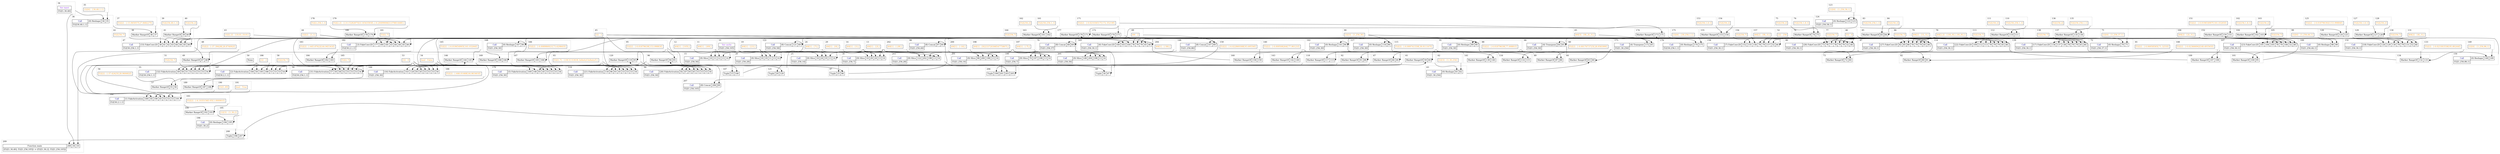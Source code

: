 digraph
{
    compound = true

    subgraph "cluster 10"
    {
        label = 10
        labeljust = l
        style = dotted

        "10dummy" [ height = 0, label = "", style = invis, width = 0 ]
        "\"0\"" [ label = <<table border="0" cellborder="1" cellpadding="4" cellspacing="0"><tr><td><font color="blueviolet">Var cache</font></td></tr><tr><td>f32[1,256,105]</td></tr></table>>, shape = plain ]
    }

    subgraph "cluster 11"
    {
        label = 11
        labeljust = l
        style = dotted

        "11dummy" [ height = 0, label = "", style = invis, width = 0 ]
        "\"1\"" [ label = <<table border="0" cellborder="1" cellpadding="4" cellspacing="0"><tr><td><font color="darkorange">i64[1] : {49L}</font></td></tr></table>>, shape = plain ]
    }

    subgraph "cluster 12"
    {
        label = 12
        labeljust = l
        style = dotted

        "12dummy" [ height = 0, label = "", style = invis, width = 0 ]
        "\"2\"" [ label = <<table border="0" cellborder="1" cellpadding="4" cellspacing="0"><tr><td><font color="darkorange">i64[1] : {105L}</font></td></tr></table>>, shape = plain ]
    }

    subgraph "cluster 13"
    {
        label = 13
        labeljust = l
        style = dotted

        "13dummy" [ height = 0, label = "", style = invis, width = 0 ]
        "\"3\"" [ label = <<table border="0" cellborder="1" cellpadding="4" cellspacing="0"><tr><td><font color="darkorange">i64[1] : {2L}</font></td></tr></table>>, shape = plain ]
    }

    subgraph "cluster 14"
    {
        label = 14
        labeljust = l
        style = dotted

        "14dummy" [ height = 0, label = "", style = invis, width = 0 ]
        "\"4\"" [ label = <<table border="0" cellborder="1" cellpadding="4" cellspacing="0"><tr><td><font color="darkorange">i64[1] : {1L}</font></td></tr></table>>, shape = plain ]
    }

    subgraph "cluster 15"
    {
        label = 15
        labeljust = l
        style = dotted

        "15dummy" [ height = 0, label = "", style = invis, width = 0 ]
        "\"5\"" [ label = <<table border="0" cellborder="1" cellpadding="4" cellspacing="0"><tr><td><font color="darkblue">Call</font></td><td port="P0">(9) Slice</td><td port="P1">10</td><td port="P2">11</td><td port="P3">12</td><td port="P4">13</td><td port="P5">14</td></tr><tr><td>f32[1,256,56]</td></tr></table>>, shape = plain ]
    }

    subgraph "cluster 19"
    {
        label = 19
        labeljust = l
        style = dotted

        "19dummy" [ height = 0, label = "", style = invis, width = 0 ]
        "\"6\"" [ label = <<table border="0" cellborder="1" cellpadding="4" cellspacing="0"><tr><td><font color="darkorange">i64[1] : {21L}</font></td></tr></table>>, shape = plain ]
    }

    subgraph "cluster 20"
    {
        label = 20
        labeljust = l
        style = dotted

        "20dummy" [ height = 0, label = "", style = invis, width = 0 ]
        "\"7\"" [ label = <<table border="0" cellborder="1" cellpadding="4" cellspacing="0"><tr><td><font color="darkblue">Call</font></td><td port="P0">(9) Slice</td><td port="P1">10</td><td port="P2">19</td><td port="P3">11</td><td port="P4">13</td><td port="P5">14</td></tr><tr><td>f32[1,256,28]</td></tr></table>>, shape = plain ]
    }

    subgraph "cluster 24"
    {
        label = 24
        labeljust = l
        style = dotted

        "24dummy" [ height = 0, label = "", style = invis, width = 0 ]
        "\"8\"" [ label = <<table border="0" cellborder="1" cellpadding="4" cellspacing="0"><tr><td><font color="darkorange">i64[1] : {7L}</font></td></tr></table>>, shape = plain ]
    }

    subgraph "cluster 25"
    {
        label = 25
        labeljust = l
        style = dotted

        "25dummy" [ height = 0, label = "", style = invis, width = 0 ]
        "\"9\"" [ label = <<table border="0" cellborder="1" cellpadding="4" cellspacing="0"><tr><td><font color="darkblue">Call</font></td><td port="P0">(9) Slice</td><td port="P1">10</td><td port="P2">24</td><td port="P3">19</td><td port="P4">13</td><td port="P5">14</td></tr><tr><td>f32[1,256,14]</td></tr></table>>, shape = plain ]
    }

    subgraph "cluster 29"
    {
        label = 29
        labeljust = l
        style = dotted

        "29dummy" [ height = 0, label = "", style = invis, width = 0 ]
        "\"10\"" [ label = <<table border="0" cellborder="1" cellpadding="4" cellspacing="0"><tr><td><font color="darkorange">i64[1] : {0L}</font></td></tr></table>>, shape = plain ]
    }

    subgraph "cluster 30"
    {
        label = 30
        labeljust = l
        style = dotted

        "30dummy" [ height = 0, label = "", style = invis, width = 0 ]
        "\"11\"" [ label = <<table border="0" cellborder="1" cellpadding="4" cellspacing="0"><tr><td><font color="darkblue">Call</font></td><td port="P0">(9) Slice</td><td port="P1">10</td><td port="P2">29</td><td port="P3">24</td><td port="P4">13</td><td port="P5">14</td></tr><tr><td>f32[1,256,7]</td></tr></table>>, shape = plain ]
    }

    subgraph "cluster 34"
    {
        label = 34
        labeljust = l
        style = dotted

        "34dummy" [ height = 0, label = "", style = invis, width = 0 ]
        "\"12\"" [ label = <<table border="0" cellborder="1" cellpadding="4" cellspacing="0"><tr><td><font color="blueviolet">Var input</font></td></tr><tr><td>f32[1,30,40]</td></tr></table>>, shape = plain ]
    }

    subgraph "cluster 35"
    {
        label = 35
        labeljust = l
        style = dotted

        "35dummy" [ height = 0, label = "", style = invis, width = 0 ]
        "\"13\"" [ label = <<table border="0" cellborder="1" cellpadding="4" cellspacing="0"><tr><td><font color="darkorange">i32[4] : {30,40,1,1}</font></td></tr></table>>, shape = plain ]
    }

    subgraph "cluster 36"
    {
        label = 36
        labeljust = l
        style = dotted

        "36dummy" [ height = 0, label = "", style = invis, width = 0 ]
        "\"14\"" [ label = <<table border="0" cellborder="1" cellpadding="4" cellspacing="0"><tr><td><font color="darkblue">Call</font></td><td port="P0">(0) Reshape</td><td port="P1">34</td><td port="P2">35</td></tr><tr><td>f32[30,40,1,1]</td></tr></table>>, shape = plain ]
    }

    subgraph "cluster 37"
    {
        label = 37
        labeljust = l
        style = dotted

        "37dummy" [ height = 0, label = "", style = invis, width = 0 ]
        "\"15\"" [ label = <<table border="0" cellborder="1" cellpadding="4" cellspacing="0"><tr><td><font color="darkorange">f32[2] : {-15.945057f,27.848227f}</font></td></tr></table>>, shape = plain ]
    }

    subgraph "cluster 38"
    {
        label = 38
        labeljust = l
        style = dotted

        "38dummy" [ height = 0, label = "", style = invis, width = 0 ]
        "\"16\"" [ label = <<table border="0" cellborder="1" cellpadding="4" cellspacing="0"><tr><td><font>Marker RangeOf</font></td><td port="P0">36</td><td port="P1">37</td></tr></table>>, shape = plain ]
    }

    subgraph "cluster 39"
    {
        label = 39
        labeljust = l
        style = dotted

        "39dummy" [ height = 0, label = "", style = invis, width = 0 ]
        "\"17\"" [ label = <<table border="0" cellborder="1" cellpadding="4" cellspacing="0"><tr><td><font color="darkorange">f32[256,40,1,1]</font></td></tr></table>>, shape = plain ]
    }

    subgraph "cluster 40"
    {
        label = 40
        labeljust = l
        style = dotted

        "40dummy" [ height = 0, label = "", style = invis, width = 0 ]
        "\"18\"" [ label = <<table border="0" cellborder="1" cellpadding="4" cellspacing="0"><tr><td><font color="darkorange">f32[256,2]</font></td></tr></table>>, shape = plain ]
    }

    subgraph "cluster 41"
    {
        label = 41
        labeljust = l
        style = dotted

        "41dummy" [ height = 0, label = "", style = invis, width = 0 ]
        "\"19\"" [ label = <<table border="0" cellborder="1" cellpadding="4" cellspacing="0"><tr><td><font>Marker RangeOf</font></td><td port="P0">39</td><td port="P1">40</td></tr></table>>, shape = plain ]
    }

    subgraph "cluster 42"
    {
        label = 42
        labeljust = l
        style = dotted

        "42dummy" [ height = 0, label = "", style = invis, width = 0 ]
        "\"20\"" [ label = <<table border="0" cellborder="1" cellpadding="4" cellspacing="0"><tr><td><font color="darkorange">f32[256,7]</font></td></tr></table>>, shape = plain ]
    }

    subgraph "cluster 43"
    {
        label = 43
        labeljust = l
        style = dotted

        "43dummy" [ height = 0, label = "", style = invis, width = 0 ]
        "\"21\"" [ label = <<table border="0" cellborder="1" cellpadding="4" cellspacing="0"><tr><td><font color="darkorange">i32[2,2] : {{0,0},{0,0}}</font></td></tr></table>>, shape = plain ]
    }

    subgraph "cluster 44"
    {
        label = 44
        labeljust = l
        style = dotted

        "44dummy" [ height = 0, label = "", style = invis, width = 0 ]
        "\"22\"" [ label = <<table border="0" cellborder="1" cellpadding="4" cellspacing="0"><tr><td><font color="darkorange">i32[2] : {1,1}</font></td></tr></table>>, shape = plain ]
    }

    subgraph "cluster 45"
    {
        label = 45
        labeljust = l
        style = dotted

        "45dummy" [ height = 0, label = "", style = invis, width = 0 ]
        "\"23\"" [ label = <<table border="0" cellborder="1" cellpadding="4" cellspacing="0"><tr><td><font color="darkorange">i32 : 1</font></td></tr></table>>, shape = plain ]
    }

    subgraph "cluster 46"
    {
        label = 46
        labeljust = l
        style = dotted

        "46dummy" [ height = 0, label = "", style = invis, width = 0 ]
        "\"24\"" [ label = <<table border="0" cellborder="1" cellpadding="4" cellspacing="0"><tr><td><font color="darkorange">f32 : 0</font></td></tr></table>>, shape = plain ]
    }

    subgraph "cluster 47"
    {
        label = 47
        labeljust = l
        style = dotted

        "47dummy" [ height = 0, label = "", style = invis, width = 0 ]
        "\"25\"" [ label = <<table border="0" cellborder="1" cellpadding="4" cellspacing="0"><tr><td><font color="darkblue">Call</font></td><td port="P0">(33) FakeConv2D</td><td port="P1">38</td><td port="P2">41</td><td port="P3">42</td><td port="P4">43</td><td port="P5">44</td><td port="P6">44</td><td port="P7">45</td><td port="P8">46</td></tr><tr><td>f32[30,256,1,1]</td></tr></table>>, shape = plain ]
    }

    subgraph "cluster 48"
    {
        label = 48
        labeljust = l
        style = dotted

        "48dummy" [ height = 0, label = "", style = invis, width = 0 ]
        "\"26\"" [ label = <<table border="0" cellborder="1" cellpadding="4" cellspacing="0"><tr><td><font color="darkorange">f32[2] : {-37.39428f,28.874092f}</font></td></tr></table>>, shape = plain ]
    }

    subgraph "cluster 49"
    {
        label = 49
        labeljust = l
        style = dotted

        "49dummy" [ height = 0, label = "", style = invis, width = 0 ]
        "\"27\"" [ label = <<table border="0" cellborder="1" cellpadding="4" cellspacing="0"><tr><td><font>Marker RangeOf</font></td><td port="P0">47</td><td port="P1">48</td></tr></table>>, shape = plain ]
    }

    subgraph "cluster 50"
    {
        label = 50
        labeljust = l
        style = dotted

        "50dummy" [ height = 0, label = "", style = invis, width = 0 ]
        "\"28\"" [ label = <<table border="0" cellborder="1" cellpadding="4" cellspacing="0"><tr><td><font>None</font></td></tr></table>>, shape = plain ]
    }

    subgraph "cluster 51"
    {
        label = 51
        labeljust = l
        style = dotted

        "51dummy" [ height = 0, label = "", style = invis, width = 0 ]
        "\"29\"" [ label = <<table border="0" cellborder="1" cellpadding="4" cellspacing="0"><tr><td><font color="darkorange">f32[256,7]</font></td></tr></table>>, shape = plain ]
    }

    subgraph "cluster 52"
    {
        label = 52
        labeljust = l
        style = dotted

        "52dummy" [ height = 0, label = "", style = invis, width = 0 ]
        "\"30\"" [ label = <<table border="0" cellborder="1" cellpadding="4" cellspacing="0"><tr><td><font color="darkorange">i32 : 256</font></td></tr></table>>, shape = plain ]
    }

    subgraph "cluster 53"
    {
        label = 53
        labeljust = l
        style = dotted

        "53dummy" [ height = 0, label = "", style = invis, width = 0 ]
        "\"31\"" [ label = <<table border="0" cellborder="1" cellpadding="4" cellspacing="0"><tr><td><font color="darkorange">i32 : 0</font></td></tr></table>>, shape = plain ]
    }

    subgraph "cluster 54"
    {
        label = 54
        labeljust = l
        style = dotted

        "54dummy" [ height = 0, label = "", style = invis, width = 0 ]
        "\"32\"" [ label = <<table border="0" cellborder="1" cellpadding="4" cellspacing="0"><tr><td><font color="darkorange">bool : False</font></td></tr></table>>, shape = plain ]
    }

    subgraph "cluster 55"
    {
        label = 55
        labeljust = l
        style = dotted

        "55dummy" [ height = 0, label = "", style = invis, width = 0 ]
        "\"33\"" [ label = <<table border="0" cellborder="1" cellpadding="4" cellspacing="0"><tr><td><font color="darkblue">Call</font></td><td port="P0">(32) FakeActivation</td><td port="P1">49</td><td port="P2">50</td><td port="P3">51</td><td port="P4">52</td><td port="P5">53</td><td port="P6">53</td><td port="P7">53</td><td port="P8">54</td></tr><tr><td>f32[30,256,1,1]</td></tr></table>>, shape = plain ]
    }

    subgraph "cluster 56"
    {
        label = 56
        labeljust = l
        style = dotted

        "56dummy" [ height = 0, label = "", style = invis, width = 0 ]
        "\"34\"" [ label = <<table border="0" cellborder="1" cellpadding="4" cellspacing="0"><tr><td><font color="darkorange">f32[2] : {-37.42425f,28.960682f}</font></td></tr></table>>, shape = plain ]
    }

    subgraph "cluster 57"
    {
        label = 57
        labeljust = l
        style = dotted

        "57dummy" [ height = 0, label = "", style = invis, width = 0 ]
        "\"35\"" [ label = <<table border="0" cellborder="1" cellpadding="4" cellspacing="0"><tr><td><font>Marker RangeOf</font></td><td port="P0">55</td><td port="P1">56</td></tr></table>>, shape = plain ]
    }

    subgraph "cluster 58"
    {
        label = 58
        labeljust = l
        style = dotted

        "58dummy" [ height = 0, label = "", style = invis, width = 0 ]
        "\"36\"" [ label = <<table border="0" cellborder="1" cellpadding="4" cellspacing="0"><tr><td><font color="darkorange">f32[256,7]</font></td></tr></table>>, shape = plain ]
    }

    subgraph "cluster 59"
    {
        label = 59
        labeljust = l
        style = dotted

        "59dummy" [ height = 0, label = "", style = invis, width = 0 ]
        "\"37\"" [ label = <<table border="0" cellborder="1" cellpadding="4" cellspacing="0"><tr><td><font color="darkblue">Call</font></td><td port="P0">(31) FakeActivation</td><td port="P1">57</td><td port="P2">50</td><td port="P3">58</td><td port="P4">52</td><td port="P5">53</td><td port="P6">53</td><td port="P7">53</td><td port="P8">54</td></tr><tr><td>f32[30,256,1,1]</td></tr></table>>, shape = plain ]
    }

    subgraph "cluster 60"
    {
        label = 60
        labeljust = l
        style = dotted

        "60dummy" [ height = 0, label = "", style = invis, width = 0 ]
        "\"38\"" [ label = <<table border="0" cellborder="1" cellpadding="4" cellspacing="0"><tr><td><font color="darkorange">f32[2] : {-0.0017673725f,28.958399f}</font></td></tr></table>>, shape = plain ]
    }

    subgraph "cluster 61"
    {
        label = 61
        labeljust = l
        style = dotted

        "61dummy" [ height = 0, label = "", style = invis, width = 0 ]
        "\"39\"" [ label = <<table border="0" cellborder="1" cellpadding="4" cellspacing="0"><tr><td><font>Marker RangeOf</font></td><td port="P0">59</td><td port="P1">60</td></tr></table>>, shape = plain ]
    }

    subgraph "cluster 62"
    {
        label = 62
        labeljust = l
        style = dotted

        "62dummy" [ height = 0, label = "", style = invis, width = 0 ]
        "\"40\"" [ label = <<table border="0" cellborder="1" cellpadding="4" cellspacing="0"><tr><td><font color="darkorange">i32[3] : {1,30,256}</font></td></tr></table>>, shape = plain ]
    }

    subgraph "cluster 63"
    {
        label = 63
        labeljust = l
        style = dotted

        "63dummy" [ height = 0, label = "", style = invis, width = 0 ]
        "\"41\"" [ label = <<table border="0" cellborder="1" cellpadding="4" cellspacing="0"><tr><td><font color="darkblue">Call</font></td><td port="P0">(0) Reshape</td><td port="P1">61</td><td port="P2">62</td></tr><tr><td>f32[1,30,256]</td></tr></table>>, shape = plain ]
    }

    subgraph "cluster 64"
    {
        label = 64
        labeljust = l
        style = dotted

        "64dummy" [ height = 0, label = "", style = invis, width = 0 ]
        "\"42\"" [ label = <<table border="0" cellborder="1" cellpadding="4" cellspacing="0"><tr><td><font>Marker RangeOf</font></td><td port="P0">63</td><td port="P1">60</td></tr></table>>, shape = plain ]
    }

    subgraph "cluster 65"
    {
        label = 65
        labeljust = l
        style = dotted

        "65dummy" [ height = 0, label = "", style = invis, width = 0 ]
        "\"43\"" [ label = <<table border="0" cellborder="1" cellpadding="4" cellspacing="0"><tr><td><font color="darkorange">i64[3] : {0L,2L,1L}</font></td></tr></table>>, shape = plain ]
    }

    subgraph "cluster 66"
    {
        label = 66
        labeljust = l
        style = dotted

        "66dummy" [ height = 0, label = "", style = invis, width = 0 ]
        "\"44\"" [ label = <<table border="0" cellborder="1" cellpadding="4" cellspacing="0"><tr><td><font color="darkblue">Call</font></td><td port="P0">(4) Transpose</td><td port="P1">64</td><td port="P2">65</td></tr><tr><td>f32[1,256,30]</td></tr></table>>, shape = plain ]
    }

    subgraph "cluster 67"
    {
        label = 67
        labeljust = l
        style = dotted

        "67dummy" [ height = 0, label = "", style = invis, width = 0 ]
        "\"45\"" [ label = <<table border="0" cellborder="1" cellpadding="4" cellspacing="0"><tr><td><font>Marker RangeOf</font></td><td port="P0">66</td><td port="P1">60</td></tr></table>>, shape = plain ]
    }

    subgraph "cluster 68"
    {
        label = 68
        labeljust = l
        style = dotted

        "68dummy" [ height = 0, label = "", style = invis, width = 0 ]
        "\"46\"" [ label = <<table border="0" cellborder="1" cellpadding="4" cellspacing="0"><tr><td><font>Tuple</font></td><td port="P0">30</td><td port="P1">67</td></tr></table>>, shape = plain ]
    }

    subgraph "cluster 69"
    {
        label = 69
        labeljust = l
        style = dotted

        "69dummy" [ height = 0, label = "", style = invis, width = 0 ]
        "\"47\"" [ label = <<table border="0" cellborder="1" cellpadding="4" cellspacing="0"><tr><td><font color="darkorange">i64 : 2</font></td></tr></table>>, shape = plain ]
    }

    subgraph "cluster 70"
    {
        label = 70
        labeljust = l
        style = dotted

        "70dummy" [ height = 0, label = "", style = invis, width = 0 ]
        "\"48\"" [ label = <<table border="0" cellborder="1" cellpadding="4" cellspacing="0"><tr><td><font color="darkblue">Call</font></td><td port="P0">(8) Concat</td><td port="P1">68</td><td port="P2">69</td></tr><tr><td>f32[1,256,37]</td></tr></table>>, shape = plain ]
    }

    subgraph "cluster 71"
    {
        label = 71
        labeljust = l
        style = dotted

        "71dummy" [ height = 0, label = "", style = invis, width = 0 ]
        "\"49\"" [ label = <<table border="0" cellborder="1" cellpadding="4" cellspacing="0"><tr><td><font color="darkorange">i32[4] : {1,256,37,1}</font></td></tr></table>>, shape = plain ]
    }

    subgraph "cluster 72"
    {
        label = 72
        labeljust = l
        style = dotted

        "72dummy" [ height = 0, label = "", style = invis, width = 0 ]
        "\"50\"" [ label = <<table border="0" cellborder="1" cellpadding="4" cellspacing="0"><tr><td><font color="darkblue">Call</font></td><td port="P0">(0) Reshape</td><td port="P1">70</td><td port="P2">71</td></tr><tr><td>f32[1,256,37,1]</td></tr></table>>, shape = plain ]
    }

    subgraph "cluster 73"
    {
        label = 73
        labeljust = l
        style = dotted

        "73dummy" [ height = 0, label = "", style = invis, width = 0 ]
        "\"51\"" [ label = <<table border="0" cellborder="1" cellpadding="4" cellspacing="0"><tr><td><font>Marker RangeOf</font></td><td port="P0">72</td><td port="P1">60</td></tr></table>>, shape = plain ]
    }

    subgraph "cluster 74"
    {
        label = 74
        labeljust = l
        style = dotted

        "74dummy" [ height = 0, label = "", style = invis, width = 0 ]
        "\"52\"" [ label = <<table border="0" cellborder="1" cellpadding="4" cellspacing="0"><tr><td><font color="darkorange">f32[256,1,8,1]</font></td></tr></table>>, shape = plain ]
    }

    subgraph "cluster 75"
    {
        label = 75
        labeljust = l
        style = dotted

        "75dummy" [ height = 0, label = "", style = invis, width = 0 ]
        "\"53\"" [ label = <<table border="0" cellborder="1" cellpadding="4" cellspacing="0"><tr><td><font color="darkorange">f32[256,2]</font></td></tr></table>>, shape = plain ]
    }

    subgraph "cluster 76"
    {
        label = 76
        labeljust = l
        style = dotted

        "76dummy" [ height = 0, label = "", style = invis, width = 0 ]
        "\"54\"" [ label = <<table border="0" cellborder="1" cellpadding="4" cellspacing="0"><tr><td><font>Marker RangeOf</font></td><td port="P0">74</td><td port="P1">75</td></tr></table>>, shape = plain ]
    }

    subgraph "cluster 77"
    {
        label = 77
        labeljust = l
        style = dotted

        "77dummy" [ height = 0, label = "", style = invis, width = 0 ]
        "\"55\"" [ label = <<table border="0" cellborder="1" cellpadding="4" cellspacing="0"><tr><td><font color="darkorange">f32[256,7]</font></td></tr></table>>, shape = plain ]
    }

    subgraph "cluster 78"
    {
        label = 78
        labeljust = l
        style = dotted

        "78dummy" [ height = 0, label = "", style = invis, width = 0 ]
        "\"56\"" [ label = <<table border="0" cellborder="1" cellpadding="4" cellspacing="0"><tr><td><font color="darkorange">i64[2,2] : {{0L,0L},{0L,0L}}</font></td></tr></table>>, shape = plain ]
    }

    subgraph "cluster 79"
    {
        label = 79
        labeljust = l
        style = dotted

        "79dummy" [ height = 0, label = "", style = invis, width = 0 ]
        "\"57\"" [ label = <<table border="0" cellborder="1" cellpadding="4" cellspacing="0"><tr><td><font color="darkorange">i64[2] : {1L,1L}</font></td></tr></table>>, shape = plain ]
    }

    subgraph "cluster 80"
    {
        label = 80
        labeljust = l
        style = dotted

        "80dummy" [ height = 0, label = "", style = invis, width = 0 ]
        "\"58\"" [ label = <<table border="0" cellborder="1" cellpadding="4" cellspacing="0"><tr><td><font color="darkblue">Call</font></td><td port="P0">(28) FakeConv2D</td><td port="P1">73</td><td port="P2">76</td><td port="P3">77</td><td port="P4">78</td><td port="P5">79</td><td port="P6">79</td><td port="P7">52</td><td port="P8">46</td></tr><tr><td>f32[1,256,30,1]</td></tr></table>>, shape = plain ]
    }

    subgraph "cluster 81"
    {
        label = 81
        labeljust = l
        style = dotted

        "81dummy" [ height = 0, label = "", style = invis, width = 0 ]
        "\"59\"" [ label = <<table border="0" cellborder="1" cellpadding="4" cellspacing="0"><tr><td><font color="darkorange">f32[2] : {-0.06958585f,71.3255f}</font></td></tr></table>>, shape = plain ]
    }

    subgraph "cluster 82"
    {
        label = 82
        labeljust = l
        style = dotted

        "82dummy" [ height = 0, label = "", style = invis, width = 0 ]
        "\"60\"" [ label = <<table border="0" cellborder="1" cellpadding="4" cellspacing="0"><tr><td><font>Marker RangeOf</font></td><td port="P0">80</td><td port="P1">81</td></tr></table>>, shape = plain ]
    }

    subgraph "cluster 83"
    {
        label = 83
        labeljust = l
        style = dotted

        "83dummy" [ height = 0, label = "", style = invis, width = 0 ]
        "\"61\"" [ label = <<table border="0" cellborder="1" cellpadding="4" cellspacing="0"><tr><td><font color="darkorange">f32[256,256,1,1]</font></td></tr></table>>, shape = plain ]
    }

    subgraph "cluster 84"
    {
        label = 84
        labeljust = l
        style = dotted

        "84dummy" [ height = 0, label = "", style = invis, width = 0 ]
        "\"62\"" [ label = <<table border="0" cellborder="1" cellpadding="4" cellspacing="0"><tr><td><font color="darkorange">f32[256,2]</font></td></tr></table>>, shape = plain ]
    }

    subgraph "cluster 85"
    {
        label = 85
        labeljust = l
        style = dotted

        "85dummy" [ height = 0, label = "", style = invis, width = 0 ]
        "\"63\"" [ label = <<table border="0" cellborder="1" cellpadding="4" cellspacing="0"><tr><td><font>Marker RangeOf</font></td><td port="P0">83</td><td port="P1">84</td></tr></table>>, shape = plain ]
    }

    subgraph "cluster 86"
    {
        label = 86
        labeljust = l
        style = dotted

        "86dummy" [ height = 0, label = "", style = invis, width = 0 ]
        "\"64\"" [ label = <<table border="0" cellborder="1" cellpadding="4" cellspacing="0"><tr><td><font color="darkorange">f32[256,7]</font></td></tr></table>>, shape = plain ]
    }

    subgraph "cluster 87"
    {
        label = 87
        labeljust = l
        style = dotted

        "87dummy" [ height = 0, label = "", style = invis, width = 0 ]
        "\"65\"" [ label = <<table border="0" cellborder="1" cellpadding="4" cellspacing="0"><tr><td><font color="darkblue">Call</font></td><td port="P0">(27) FakeConv2D</td><td port="P1">82</td><td port="P2">85</td><td port="P3">86</td><td port="P4">78</td><td port="P5">79</td><td port="P6">79</td><td port="P7">45</td><td port="P8">46</td></tr><tr><td>f32[1,256,30,1]</td></tr></table>>, shape = plain ]
    }

    subgraph "cluster 88"
    {
        label = 88
        labeljust = l
        style = dotted

        "88dummy" [ height = 0, label = "", style = invis, width = 0 ]
        "\"66\"" [ label = <<table border="0" cellborder="1" cellpadding="4" cellspacing="0"><tr><td><font color="darkorange">f32[2] : {-0.01879639f,77.00881f}</font></td></tr></table>>, shape = plain ]
    }

    subgraph "cluster 89"
    {
        label = 89
        labeljust = l
        style = dotted

        "89dummy" [ height = 0, label = "", style = invis, width = 0 ]
        "\"67\"" [ label = <<table border="0" cellborder="1" cellpadding="4" cellspacing="0"><tr><td><font>Marker RangeOf</font></td><td port="P0">87</td><td port="P1">88</td></tr></table>>, shape = plain ]
    }

    subgraph "cluster 90"
    {
        label = 90
        labeljust = l
        style = dotted

        "90dummy" [ height = 0, label = "", style = invis, width = 0 ]
        "\"68\"" [ label = <<table border="0" cellborder="1" cellpadding="4" cellspacing="0"><tr><td><font color="darkorange">i32[3] : {1,256,30}</font></td></tr></table>>, shape = plain ]
    }

    subgraph "cluster 91"
    {
        label = 91
        labeljust = l
        style = dotted

        "91dummy" [ height = 0, label = "", style = invis, width = 0 ]
        "\"69\"" [ label = <<table border="0" cellborder="1" cellpadding="4" cellspacing="0"><tr><td><font color="darkblue">Call</font></td><td port="P0">(0) Reshape</td><td port="P1">89</td><td port="P2">90</td></tr><tr><td>f32[1,256,30]</td></tr></table>>, shape = plain ]
    }

    subgraph "cluster 92"
    {
        label = 92
        labeljust = l
        style = dotted

        "92dummy" [ height = 0, label = "", style = invis, width = 0 ]
        "\"70\"" [ label = <<table border="0" cellborder="1" cellpadding="4" cellspacing="0"><tr><td><font>Marker RangeOf</font></td><td port="P0">91</td><td port="P1">88</td></tr></table>>, shape = plain ]
    }

    subgraph "cluster 93"
    {
        label = 93
        labeljust = l
        style = dotted

        "93dummy" [ height = 0, label = "", style = invis, width = 0 ]
        "\"71\"" [ label = <<table border="0" cellborder="1" cellpadding="4" cellspacing="0"><tr><td><font color="darkorange">f32[1,7] : {{0f,1f,1f,0f,0f,-Infinityf,Infinityf}}</font></td></tr></table>>, shape = plain ]
    }

    subgraph "cluster 94"
    {
        label = 94
        labeljust = l
        style = dotted

        "94dummy" [ height = 0, label = "", style = invis, width = 0 ]
        "\"72\"" [ label = <<table border="0" cellborder="1" cellpadding="4" cellspacing="0"><tr><td><font color="darkblue">Call</font></td><td port="P0">(26) FakeActivation</td><td port="P1">92</td><td port="P2">67</td><td port="P3">93</td><td port="P4">45</td><td port="P5">53</td><td port="P6">53</td><td port="P7">53</td><td port="P8">54</td></tr><tr><td>f32[1,256,30]</td></tr></table>>, shape = plain ]
    }

    subgraph "cluster 95"
    {
        label = 95
        labeljust = l
        style = dotted

        "95dummy" [ height = 0, label = "", style = invis, width = 0 ]
        "\"73\"" [ label = <<table border="0" cellborder="1" cellpadding="4" cellspacing="0"><tr><td><font color="darkorange">f32[2] : {-0.01879639f,153.99883f}</font></td></tr></table>>, shape = plain ]
    }

    subgraph "cluster 96"
    {
        label = 96
        labeljust = l
        style = dotted

        "96dummy" [ height = 0, label = "", style = invis, width = 0 ]
        "\"74\"" [ label = <<table border="0" cellborder="1" cellpadding="4" cellspacing="0"><tr><td><font>Marker RangeOf</font></td><td port="P0">94</td><td port="P1">95</td></tr></table>>, shape = plain ]
    }

    subgraph "cluster 97"
    {
        label = 97
        labeljust = l
        style = dotted

        "97dummy" [ height = 0, label = "", style = invis, width = 0 ]
        "\"75\"" [ label = <<table border="0" cellborder="1" cellpadding="4" cellspacing="0"><tr><td><font>Tuple</font></td><td port="P0">25</td><td port="P1">96</td></tr></table>>, shape = plain ]
    }

    subgraph "cluster 98"
    {
        label = 98
        labeljust = l
        style = dotted

        "98dummy" [ height = 0, label = "", style = invis, width = 0 ]
        "\"76\"" [ label = <<table border="0" cellborder="1" cellpadding="4" cellspacing="0"><tr><td><font color="darkblue">Call</font></td><td port="P0">(8) Concat</td><td port="P1">97</td><td port="P2">69</td></tr><tr><td>f32[1,256,44]</td></tr></table>>, shape = plain ]
    }

    subgraph "cluster 99"
    {
        label = 99
        labeljust = l
        style = dotted

        "99dummy" [ height = 0, label = "", style = invis, width = 0 ]
        "\"77\"" [ label = <<table border="0" cellborder="1" cellpadding="4" cellspacing="0"><tr><td><font color="darkorange">i32[4] : {1,256,44,1}</font></td></tr></table>>, shape = plain ]
    }

    subgraph "cluster 100"
    {
        label = 100
        labeljust = l
        style = dotted

        "100dummy" [ height = 0, label = "", style = invis, width = 0 ]
        "\"78\"" [ label = <<table border="0" cellborder="1" cellpadding="4" cellspacing="0"><tr><td><font color="darkblue">Call</font></td><td port="P0">(0) Reshape</td><td port="P1">98</td><td port="P2">99</td></tr><tr><td>f32[1,256,44,1]</td></tr></table>>, shape = plain ]
    }

    subgraph "cluster 101"
    {
        label = 101
        labeljust = l
        style = dotted

        "101dummy" [ height = 0, label = "", style = invis, width = 0 ]
        "\"79\"" [ label = <<table border="0" cellborder="1" cellpadding="4" cellspacing="0"><tr><td><font>Marker RangeOf</font></td><td port="P0">100</td><td port="P1">95</td></tr></table>>, shape = plain ]
    }

    subgraph "cluster 102"
    {
        label = 102
        labeljust = l
        style = dotted

        "102dummy" [ height = 0, label = "", style = invis, width = 0 ]
        "\"80\"" [ label = <<table border="0" cellborder="1" cellpadding="4" cellspacing="0"><tr><td><font color="darkorange">f32[256,1,8,1]</font></td></tr></table>>, shape = plain ]
    }

    subgraph "cluster 103"
    {
        label = 103
        labeljust = l
        style = dotted

        "103dummy" [ height = 0, label = "", style = invis, width = 0 ]
        "\"81\"" [ label = <<table border="0" cellborder="1" cellpadding="4" cellspacing="0"><tr><td><font color="darkorange">f32[256,2]</font></td></tr></table>>, shape = plain ]
    }

    subgraph "cluster 104"
    {
        label = 104
        labeljust = l
        style = dotted

        "104dummy" [ height = 0, label = "", style = invis, width = 0 ]
        "\"82\"" [ label = <<table border="0" cellborder="1" cellpadding="4" cellspacing="0"><tr><td><font>Marker RangeOf</font></td><td port="P0">102</td><td port="P1">103</td></tr></table>>, shape = plain ]
    }

    subgraph "cluster 105"
    {
        label = 105
        labeljust = l
        style = dotted

        "105dummy" [ height = 0, label = "", style = invis, width = 0 ]
        "\"83\"" [ label = <<table border="0" cellborder="1" cellpadding="4" cellspacing="0"><tr><td><font color="darkorange">f32[256,7]</font></td></tr></table>>, shape = plain ]
    }

    subgraph "cluster 106"
    {
        label = 106
        labeljust = l
        style = dotted

        "106dummy" [ height = 0, label = "", style = invis, width = 0 ]
        "\"84\"" [ label = <<table border="0" cellborder="1" cellpadding="4" cellspacing="0"><tr><td><font color="darkorange">i64[2] : {2L,1L}</font></td></tr></table>>, shape = plain ]
    }

    subgraph "cluster 107"
    {
        label = 107
        labeljust = l
        style = dotted

        "107dummy" [ height = 0, label = "", style = invis, width = 0 ]
        "\"85\"" [ label = <<table border="0" cellborder="1" cellpadding="4" cellspacing="0"><tr><td><font color="darkblue">Call</font></td><td port="P0">(23) FakeConv2D</td><td port="P1">101</td><td port="P2">104</td><td port="P3">105</td><td port="P4">78</td><td port="P5">79</td><td port="P6">106</td><td port="P7">52</td><td port="P8">46</td></tr><tr><td>f32[1,256,30,1]</td></tr></table>>, shape = plain ]
    }

    subgraph "cluster 108"
    {
        label = 108
        labeljust = l
        style = dotted

        "108dummy" [ height = 0, label = "", style = invis, width = 0 ]
        "\"86\"" [ label = <<table border="0" cellborder="1" cellpadding="4" cellspacing="0"><tr><td><font color="darkorange">f32[2] : {-0.023666942f,48.493565f}</font></td></tr></table>>, shape = plain ]
    }

    subgraph "cluster 109"
    {
        label = 109
        labeljust = l
        style = dotted

        "109dummy" [ height = 0, label = "", style = invis, width = 0 ]
        "\"87\"" [ label = <<table border="0" cellborder="1" cellpadding="4" cellspacing="0"><tr><td><font>Marker RangeOf</font></td><td port="P0">107</td><td port="P1">108</td></tr></table>>, shape = plain ]
    }

    subgraph "cluster 110"
    {
        label = 110
        labeljust = l
        style = dotted

        "110dummy" [ height = 0, label = "", style = invis, width = 0 ]
        "\"88\"" [ label = <<table border="0" cellborder="1" cellpadding="4" cellspacing="0"><tr><td><font color="darkorange">f32[256,256,1,1]</font></td></tr></table>>, shape = plain ]
    }

    subgraph "cluster 111"
    {
        label = 111
        labeljust = l
        style = dotted

        "111dummy" [ height = 0, label = "", style = invis, width = 0 ]
        "\"89\"" [ label = <<table border="0" cellborder="1" cellpadding="4" cellspacing="0"><tr><td><font color="darkorange">f32[256,2]</font></td></tr></table>>, shape = plain ]
    }

    subgraph "cluster 112"
    {
        label = 112
        labeljust = l
        style = dotted

        "112dummy" [ height = 0, label = "", style = invis, width = 0 ]
        "\"90\"" [ label = <<table border="0" cellborder="1" cellpadding="4" cellspacing="0"><tr><td><font>Marker RangeOf</font></td><td port="P0">110</td><td port="P1">111</td></tr></table>>, shape = plain ]
    }

    subgraph "cluster 113"
    {
        label = 113
        labeljust = l
        style = dotted

        "113dummy" [ height = 0, label = "", style = invis, width = 0 ]
        "\"91\"" [ label = <<table border="0" cellborder="1" cellpadding="4" cellspacing="0"><tr><td><font color="darkorange">f32[256,7]</font></td></tr></table>>, shape = plain ]
    }

    subgraph "cluster 114"
    {
        label = 114
        labeljust = l
        style = dotted

        "114dummy" [ height = 0, label = "", style = invis, width = 0 ]
        "\"92\"" [ label = <<table border="0" cellborder="1" cellpadding="4" cellspacing="0"><tr><td><font color="darkblue">Call</font></td><td port="P0">(22) FakeConv2D</td><td port="P1">109</td><td port="P2">112</td><td port="P3">113</td><td port="P4">78</td><td port="P5">79</td><td port="P6">79</td><td port="P7">45</td><td port="P8">46</td></tr><tr><td>f32[1,256,30,1]</td></tr></table>>, shape = plain ]
    }

    subgraph "cluster 115"
    {
        label = 115
        labeljust = l
        style = dotted

        "115dummy" [ height = 0, label = "", style = invis, width = 0 ]
        "\"93\"" [ label = <<table border="0" cellborder="1" cellpadding="4" cellspacing="0"><tr><td><font color="darkorange">f32[2] : {-0.009741559f,39.911167f}</font></td></tr></table>>, shape = plain ]
    }

    subgraph "cluster 116"
    {
        label = 116
        labeljust = l
        style = dotted

        "116dummy" [ height = 0, label = "", style = invis, width = 0 ]
        "\"94\"" [ label = <<table border="0" cellborder="1" cellpadding="4" cellspacing="0"><tr><td><font>Marker RangeOf</font></td><td port="P0">114</td><td port="P1">115</td></tr></table>>, shape = plain ]
    }

    subgraph "cluster 117"
    {
        label = 117
        labeljust = l
        style = dotted

        "117dummy" [ height = 0, label = "", style = invis, width = 0 ]
        "\"95\"" [ label = <<table border="0" cellborder="1" cellpadding="4" cellspacing="0"><tr><td><font color="darkblue">Call</font></td><td port="P0">(0) Reshape</td><td port="P1">116</td><td port="P2">90</td></tr><tr><td>f32[1,256,30]</td></tr></table>>, shape = plain ]
    }

    subgraph "cluster 118"
    {
        label = 118
        labeljust = l
        style = dotted

        "118dummy" [ height = 0, label = "", style = invis, width = 0 ]
        "\"96\"" [ label = <<table border="0" cellborder="1" cellpadding="4" cellspacing="0"><tr><td><font>Marker RangeOf</font></td><td port="P0">117</td><td port="P1">115</td></tr></table>>, shape = plain ]
    }

    subgraph "cluster 119"
    {
        label = 119
        labeljust = l
        style = dotted

        "119dummy" [ height = 0, label = "", style = invis, width = 0 ]
        "\"97\"" [ label = <<table border="0" cellborder="1" cellpadding="4" cellspacing="0"><tr><td><font color="darkblue">Call</font></td><td port="P0">(21) FakeActivation</td><td port="P1">118</td><td port="P2">96</td><td port="P3">93</td><td port="P4">45</td><td port="P5">53</td><td port="P6">53</td><td port="P7">53</td><td port="P8">54</td></tr><tr><td>f32[1,256,30]</td></tr></table>>, shape = plain ]
    }

    subgraph "cluster 120"
    {
        label = 120
        labeljust = l
        style = dotted

        "120dummy" [ height = 0, label = "", style = invis, width = 0 ]
        "\"98\"" [ label = <<table border="0" cellborder="1" cellpadding="4" cellspacing="0"><tr><td><font>Marker RangeOf</font></td><td port="P0">119</td><td port="P1">95</td></tr></table>>, shape = plain ]
    }

    subgraph "cluster 121"
    {
        label = 121
        labeljust = l
        style = dotted

        "121dummy" [ height = 0, label = "", style = invis, width = 0 ]
        "\"99\"" [ label = <<table border="0" cellborder="1" cellpadding="4" cellspacing="0"><tr><td><font>Tuple</font></td><td port="P0">20</td><td port="P1">120</td></tr></table>>, shape = plain ]
    }

    subgraph "cluster 122"
    {
        label = 122
        labeljust = l
        style = dotted

        "122dummy" [ height = 0, label = "", style = invis, width = 0 ]
        "\"100\"" [ label = <<table border="0" cellborder="1" cellpadding="4" cellspacing="0"><tr><td><font color="darkblue">Call</font></td><td port="P0">(8) Concat</td><td port="P1">121</td><td port="P2">69</td></tr><tr><td>f32[1,256,58]</td></tr></table>>, shape = plain ]
    }

    subgraph "cluster 123"
    {
        label = 123
        labeljust = l
        style = dotted

        "123dummy" [ height = 0, label = "", style = invis, width = 0 ]
        "\"101\"" [ label = <<table border="0" cellborder="1" cellpadding="4" cellspacing="0"><tr><td><font color="darkorange">i32[4] : {1,256,58,1}</font></td></tr></table>>, shape = plain ]
    }

    subgraph "cluster 124"
    {
        label = 124
        labeljust = l
        style = dotted

        "124dummy" [ height = 0, label = "", style = invis, width = 0 ]
        "\"102\"" [ label = <<table border="0" cellborder="1" cellpadding="4" cellspacing="0"><tr><td><font color="darkblue">Call</font></td><td port="P0">(0) Reshape</td><td port="P1">122</td><td port="P2">123</td></tr><tr><td>f32[1,256,58,1]</td></tr></table>>, shape = plain ]
    }

    subgraph "cluster 125"
    {
        label = 125
        labeljust = l
        style = dotted

        "125dummy" [ height = 0, label = "", style = invis, width = 0 ]
        "\"103\"" [ label = <<table border="0" cellborder="1" cellpadding="4" cellspacing="0"><tr><td><font color="darkorange">f32[2] : {-0.018796392f,153.99884f}</font></td></tr></table>>, shape = plain ]
    }

    subgraph "cluster 126"
    {
        label = 126
        labeljust = l
        style = dotted

        "126dummy" [ height = 0, label = "", style = invis, width = 0 ]
        "\"104\"" [ label = <<table border="0" cellborder="1" cellpadding="4" cellspacing="0"><tr><td><font>Marker RangeOf</font></td><td port="P0">124</td><td port="P1">125</td></tr></table>>, shape = plain ]
    }

    subgraph "cluster 127"
    {
        label = 127
        labeljust = l
        style = dotted

        "127dummy" [ height = 0, label = "", style = invis, width = 0 ]
        "\"105\"" [ label = <<table border="0" cellborder="1" cellpadding="4" cellspacing="0"><tr><td><font color="darkorange">f32[256,1,8,1]</font></td></tr></table>>, shape = plain ]
    }

    subgraph "cluster 128"
    {
        label = 128
        labeljust = l
        style = dotted

        "128dummy" [ height = 0, label = "", style = invis, width = 0 ]
        "\"106\"" [ label = <<table border="0" cellborder="1" cellpadding="4" cellspacing="0"><tr><td><font color="darkorange">f32[256,2]</font></td></tr></table>>, shape = plain ]
    }

    subgraph "cluster 129"
    {
        label = 129
        labeljust = l
        style = dotted

        "129dummy" [ height = 0, label = "", style = invis, width = 0 ]
        "\"107\"" [ label = <<table border="0" cellborder="1" cellpadding="4" cellspacing="0"><tr><td><font>Marker RangeOf</font></td><td port="P0">127</td><td port="P1">128</td></tr></table>>, shape = plain ]
    }

    subgraph "cluster 130"
    {
        label = 130
        labeljust = l
        style = dotted

        "130dummy" [ height = 0, label = "", style = invis, width = 0 ]
        "\"108\"" [ label = <<table border="0" cellborder="1" cellpadding="4" cellspacing="0"><tr><td><font color="darkorange">f32[256,7]</font></td></tr></table>>, shape = plain ]
    }

    subgraph "cluster 131"
    {
        label = 131
        labeljust = l
        style = dotted

        "131dummy" [ height = 0, label = "", style = invis, width = 0 ]
        "\"109\"" [ label = <<table border="0" cellborder="1" cellpadding="4" cellspacing="0"><tr><td><font color="darkorange">i64[2] : {4L,1L}</font></td></tr></table>>, shape = plain ]
    }

    subgraph "cluster 132"
    {
        label = 132
        labeljust = l
        style = dotted

        "132dummy" [ height = 0, label = "", style = invis, width = 0 ]
        "\"110\"" [ label = <<table border="0" cellborder="1" cellpadding="4" cellspacing="0"><tr><td><font color="darkblue">Call</font></td><td port="P0">(18) FakeConv2D</td><td port="P1">126</td><td port="P2">129</td><td port="P3">130</td><td port="P4">78</td><td port="P5">79</td><td port="P6">131</td><td port="P7">52</td><td port="P8">46</td></tr><tr><td>f32[1,256,30,1]</td></tr></table>>, shape = plain ]
    }

    subgraph "cluster 133"
    {
        label = 133
        labeljust = l
        style = dotted

        "133dummy" [ height = 0, label = "", style = invis, width = 0 ]
        "\"111\"" [ label = <<table border="0" cellborder="1" cellpadding="4" cellspacing="0"><tr><td><font color="darkorange">f32[2] : {-0.023383558f,95.80244f}</font></td></tr></table>>, shape = plain ]
    }

    subgraph "cluster 134"
    {
        label = 134
        labeljust = l
        style = dotted

        "134dummy" [ height = 0, label = "", style = invis, width = 0 ]
        "\"112\"" [ label = <<table border="0" cellborder="1" cellpadding="4" cellspacing="0"><tr><td><font>Marker RangeOf</font></td><td port="P0">132</td><td port="P1">133</td></tr></table>>, shape = plain ]
    }

    subgraph "cluster 135"
    {
        label = 135
        labeljust = l
        style = dotted

        "135dummy" [ height = 0, label = "", style = invis, width = 0 ]
        "\"113\"" [ label = <<table border="0" cellborder="1" cellpadding="4" cellspacing="0"><tr><td><font color="darkorange">f32[256,256,1,1]</font></td></tr></table>>, shape = plain ]
    }

    subgraph "cluster 136"
    {
        label = 136
        labeljust = l
        style = dotted

        "136dummy" [ height = 0, label = "", style = invis, width = 0 ]
        "\"114\"" [ label = <<table border="0" cellborder="1" cellpadding="4" cellspacing="0"><tr><td><font color="darkorange">f32[256,2]</font></td></tr></table>>, shape = plain ]
    }

    subgraph "cluster 137"
    {
        label = 137
        labeljust = l
        style = dotted

        "137dummy" [ height = 0, label = "", style = invis, width = 0 ]
        "\"115\"" [ label = <<table border="0" cellborder="1" cellpadding="4" cellspacing="0"><tr><td><font>Marker RangeOf</font></td><td port="P0">135</td><td port="P1">136</td></tr></table>>, shape = plain ]
    }

    subgraph "cluster 138"
    {
        label = 138
        labeljust = l
        style = dotted

        "138dummy" [ height = 0, label = "", style = invis, width = 0 ]
        "\"116\"" [ label = <<table border="0" cellborder="1" cellpadding="4" cellspacing="0"><tr><td><font color="darkorange">f32[256,7]</font></td></tr></table>>, shape = plain ]
    }

    subgraph "cluster 139"
    {
        label = 139
        labeljust = l
        style = dotted

        "139dummy" [ height = 0, label = "", style = invis, width = 0 ]
        "\"117\"" [ label = <<table border="0" cellborder="1" cellpadding="4" cellspacing="0"><tr><td><font color="darkblue">Call</font></td><td port="P0">(17) FakeConv2D</td><td port="P1">134</td><td port="P2">137</td><td port="P3">138</td><td port="P4">78</td><td port="P5">79</td><td port="P6">79</td><td port="P7">45</td><td port="P8">46</td></tr><tr><td>f32[1,256,30,1]</td></tr></table>>, shape = plain ]
    }

    subgraph "cluster 140"
    {
        label = 140
        labeljust = l
        style = dotted

        "140dummy" [ height = 0, label = "", style = invis, width = 0 ]
        "\"118\"" [ label = <<table border="0" cellborder="1" cellpadding="4" cellspacing="0"><tr><td><font color="darkorange">f32[2] : {-0.009508264f,77.90121f}</font></td></tr></table>>, shape = plain ]
    }

    subgraph "cluster 141"
    {
        label = 141
        labeljust = l
        style = dotted

        "141dummy" [ height = 0, label = "", style = invis, width = 0 ]
        "\"119\"" [ label = <<table border="0" cellborder="1" cellpadding="4" cellspacing="0"><tr><td><font>Marker RangeOf</font></td><td port="P0">139</td><td port="P1">140</td></tr></table>>, shape = plain ]
    }

    subgraph "cluster 142"
    {
        label = 142
        labeljust = l
        style = dotted

        "142dummy" [ height = 0, label = "", style = invis, width = 0 ]
        "\"120\"" [ label = <<table border="0" cellborder="1" cellpadding="4" cellspacing="0"><tr><td><font color="darkblue">Call</font></td><td port="P0">(0) Reshape</td><td port="P1">141</td><td port="P2">90</td></tr><tr><td>f32[1,256,30]</td></tr></table>>, shape = plain ]
    }

    subgraph "cluster 143"
    {
        label = 143
        labeljust = l
        style = dotted

        "143dummy" [ height = 0, label = "", style = invis, width = 0 ]
        "\"121\"" [ label = <<table border="0" cellborder="1" cellpadding="4" cellspacing="0"><tr><td><font>Marker RangeOf</font></td><td port="P0">142</td><td port="P1">140</td></tr></table>>, shape = plain ]
    }

    subgraph "cluster 144"
    {
        label = 144
        labeljust = l
        style = dotted

        "144dummy" [ height = 0, label = "", style = invis, width = 0 ]
        "\"122\"" [ label = <<table border="0" cellborder="1" cellpadding="4" cellspacing="0"><tr><td><font color="darkblue">Call</font></td><td port="P0">(16) FakeActivation</td><td port="P1">143</td><td port="P2">120</td><td port="P3">93</td><td port="P4">45</td><td port="P5">53</td><td port="P6">53</td><td port="P7">53</td><td port="P8">54</td></tr><tr><td>f32[1,256,30]</td></tr></table>>, shape = plain ]
    }

    subgraph "cluster 145"
    {
        label = 145
        labeljust = l
        style = dotted

        "145dummy" [ height = 0, label = "", style = invis, width = 0 ]
        "\"123\"" [ label = <<table border="0" cellborder="1" cellpadding="4" cellspacing="0"><tr><td><font color="darkorange">f32[2] : {-0.019654905f,161.03264f}</font></td></tr></table>>, shape = plain ]
    }

    subgraph "cluster 146"
    {
        label = 146
        labeljust = l
        style = dotted

        "146dummy" [ height = 0, label = "", style = invis, width = 0 ]
        "\"124\"" [ label = <<table border="0" cellborder="1" cellpadding="4" cellspacing="0"><tr><td><font>Marker RangeOf</font></td><td port="P0">144</td><td port="P1">145</td></tr></table>>, shape = plain ]
    }

    subgraph "cluster 147"
    {
        label = 147
        labeljust = l
        style = dotted

        "147dummy" [ height = 0, label = "", style = invis, width = 0 ]
        "\"125\"" [ label = <<table border="0" cellborder="1" cellpadding="4" cellspacing="0"><tr><td><font>Tuple</font></td><td port="P0">15</td><td port="P1">146</td></tr></table>>, shape = plain ]
    }

    subgraph "cluster 148"
    {
        label = 148
        labeljust = l
        style = dotted

        "148dummy" [ height = 0, label = "", style = invis, width = 0 ]
        "\"126\"" [ label = <<table border="0" cellborder="1" cellpadding="4" cellspacing="0"><tr><td><font color="darkblue">Call</font></td><td port="P0">(8) Concat</td><td port="P1">147</td><td port="P2">69</td></tr><tr><td>f32[1,256,86]</td></tr></table>>, shape = plain ]
    }

    subgraph "cluster 149"
    {
        label = 149
        labeljust = l
        style = dotted

        "149dummy" [ height = 0, label = "", style = invis, width = 0 ]
        "\"127\"" [ label = <<table border="0" cellborder="1" cellpadding="4" cellspacing="0"><tr><td><font color="darkorange">i32[4] : {1,256,86,1}</font></td></tr></table>>, shape = plain ]
    }

    subgraph "cluster 150"
    {
        label = 150
        labeljust = l
        style = dotted

        "150dummy" [ height = 0, label = "", style = invis, width = 0 ]
        "\"128\"" [ label = <<table border="0" cellborder="1" cellpadding="4" cellspacing="0"><tr><td><font color="darkblue">Call</font></td><td port="P0">(0) Reshape</td><td port="P1">148</td><td port="P2">149</td></tr><tr><td>f32[1,256,86,1]</td></tr></table>>, shape = plain ]
    }

    subgraph "cluster 151"
    {
        label = 151
        labeljust = l
        style = dotted

        "151dummy" [ height = 0, label = "", style = invis, width = 0 ]
        "\"129\"" [ label = <<table border="0" cellborder="1" cellpadding="4" cellspacing="0"><tr><td><font color="darkorange">f32[2] : {-0.019654907f,161.03265f}</font></td></tr></table>>, shape = plain ]
    }

    subgraph "cluster 152"
    {
        label = 152
        labeljust = l
        style = dotted

        "152dummy" [ height = 0, label = "", style = invis, width = 0 ]
        "\"130\"" [ label = <<table border="0" cellborder="1" cellpadding="4" cellspacing="0"><tr><td><font>Marker RangeOf</font></td><td port="P0">150</td><td port="P1">151</td></tr></table>>, shape = plain ]
    }

    subgraph "cluster 153"
    {
        label = 153
        labeljust = l
        style = dotted

        "153dummy" [ height = 0, label = "", style = invis, width = 0 ]
        "\"131\"" [ label = <<table border="0" cellborder="1" cellpadding="4" cellspacing="0"><tr><td><font color="darkorange">f32[256,1,8,1]</font></td></tr></table>>, shape = plain ]
    }

    subgraph "cluster 154"
    {
        label = 154
        labeljust = l
        style = dotted

        "154dummy" [ height = 0, label = "", style = invis, width = 0 ]
        "\"132\"" [ label = <<table border="0" cellborder="1" cellpadding="4" cellspacing="0"><tr><td><font color="darkorange">f32[256,2]</font></td></tr></table>>, shape = plain ]
    }

    subgraph "cluster 155"
    {
        label = 155
        labeljust = l
        style = dotted

        "155dummy" [ height = 0, label = "", style = invis, width = 0 ]
        "\"133\"" [ label = <<table border="0" cellborder="1" cellpadding="4" cellspacing="0"><tr><td><font>Marker RangeOf</font></td><td port="P0">153</td><td port="P1">154</td></tr></table>>, shape = plain ]
    }

    subgraph "cluster 156"
    {
        label = 156
        labeljust = l
        style = dotted

        "156dummy" [ height = 0, label = "", style = invis, width = 0 ]
        "\"134\"" [ label = <<table border="0" cellborder="1" cellpadding="4" cellspacing="0"><tr><td><font color="darkorange">f32[256,7]</font></td></tr></table>>, shape = plain ]
    }

    subgraph "cluster 157"
    {
        label = 157
        labeljust = l
        style = dotted

        "157dummy" [ height = 0, label = "", style = invis, width = 0 ]
        "\"135\"" [ label = <<table border="0" cellborder="1" cellpadding="4" cellspacing="0"><tr><td><font color="darkorange">i64[2] : {8L,1L}</font></td></tr></table>>, shape = plain ]
    }

    subgraph "cluster 158"
    {
        label = 158
        labeljust = l
        style = dotted

        "158dummy" [ height = 0, label = "", style = invis, width = 0 ]
        "\"136\"" [ label = <<table border="0" cellborder="1" cellpadding="4" cellspacing="0"><tr><td><font color="darkblue">Call</font></td><td port="P0">(7) FakeConv2D</td><td port="P1">152</td><td port="P2">155</td><td port="P3">156</td><td port="P4">78</td><td port="P5">79</td><td port="P6">157</td><td port="P7">52</td><td port="P8">46</td></tr><tr><td>f32[1,256,30,1]</td></tr></table>>, shape = plain ]
    }

    subgraph "cluster 159"
    {
        label = 159
        labeljust = l
        style = dotted

        "159dummy" [ height = 0, label = "", style = invis, width = 0 ]
        "\"137\"" [ label = <<table border="0" cellborder="1" cellpadding="4" cellspacing="0"><tr><td><font color="darkorange">f32[2] : {-0.022869308f,93.69556f}</font></td></tr></table>>, shape = plain ]
    }

    subgraph "cluster 160"
    {
        label = 160
        labeljust = l
        style = dotted

        "160dummy" [ height = 0, label = "", style = invis, width = 0 ]
        "\"138\"" [ label = <<table border="0" cellborder="1" cellpadding="4" cellspacing="0"><tr><td><font>Marker RangeOf</font></td><td port="P0">158</td><td port="P1">159</td></tr></table>>, shape = plain ]
    }

    subgraph "cluster 161"
    {
        label = 161
        labeljust = l
        style = dotted

        "161dummy" [ height = 0, label = "", style = invis, width = 0 ]
        "\"139\"" [ label = <<table border="0" cellborder="1" cellpadding="4" cellspacing="0"><tr><td><font color="darkorange">f32[256,256,1,1]</font></td></tr></table>>, shape = plain ]
    }

    subgraph "cluster 162"
    {
        label = 162
        labeljust = l
        style = dotted

        "162dummy" [ height = 0, label = "", style = invis, width = 0 ]
        "\"140\"" [ label = <<table border="0" cellborder="1" cellpadding="4" cellspacing="0"><tr><td><font color="darkorange">f32[256,2]</font></td></tr></table>>, shape = plain ]
    }

    subgraph "cluster 163"
    {
        label = 163
        labeljust = l
        style = dotted

        "163dummy" [ height = 0, label = "", style = invis, width = 0 ]
        "\"141\"" [ label = <<table border="0" cellborder="1" cellpadding="4" cellspacing="0"><tr><td><font>Marker RangeOf</font></td><td port="P0">161</td><td port="P1">162</td></tr></table>>, shape = plain ]
    }

    subgraph "cluster 164"
    {
        label = 164
        labeljust = l
        style = dotted

        "164dummy" [ height = 0, label = "", style = invis, width = 0 ]
        "\"142\"" [ label = <<table border="0" cellborder="1" cellpadding="4" cellspacing="0"><tr><td><font color="darkorange">f32[256,7]</font></td></tr></table>>, shape = plain ]
    }

    subgraph "cluster 165"
    {
        label = 165
        labeljust = l
        style = dotted

        "165dummy" [ height = 0, label = "", style = invis, width = 0 ]
        "\"143\"" [ label = <<table border="0" cellborder="1" cellpadding="4" cellspacing="0"><tr><td><font color="darkblue">Call</font></td><td port="P0">(6) FakeConv2D</td><td port="P1">160</td><td port="P2">163</td><td port="P3">164</td><td port="P4">78</td><td port="P5">79</td><td port="P6">79</td><td port="P7">45</td><td port="P8">46</td></tr><tr><td>f32[1,256,30,1]</td></tr></table>>, shape = plain ]
    }

    subgraph "cluster 166"
    {
        label = 166
        labeljust = l
        style = dotted

        "166dummy" [ height = 0, label = "", style = invis, width = 0 ]
        "\"144\"" [ label = <<table border="0" cellborder="1" cellpadding="4" cellspacing="0"><tr><td><font color="darkorange">f32[2] : {-0.008986921f,73.629845f}</font></td></tr></table>>, shape = plain ]
    }

    subgraph "cluster 167"
    {
        label = 167
        labeljust = l
        style = dotted

        "167dummy" [ height = 0, label = "", style = invis, width = 0 ]
        "\"145\"" [ label = <<table border="0" cellborder="1" cellpadding="4" cellspacing="0"><tr><td><font>Marker RangeOf</font></td><td port="P0">165</td><td port="P1">166</td></tr></table>>, shape = plain ]
    }

    subgraph "cluster 168"
    {
        label = 168
        labeljust = l
        style = dotted

        "168dummy" [ height = 0, label = "", style = invis, width = 0 ]
        "\"146\"" [ label = <<table border="0" cellborder="1" cellpadding="4" cellspacing="0"><tr><td><font color="darkblue">Call</font></td><td port="P0">(0) Reshape</td><td port="P1">167</td><td port="P2">90</td></tr><tr><td>f32[1,256,30]</td></tr></table>>, shape = plain ]
    }

    subgraph "cluster 169"
    {
        label = 169
        labeljust = l
        style = dotted

        "169dummy" [ height = 0, label = "", style = invis, width = 0 ]
        "\"147\"" [ label = <<table border="0" cellborder="1" cellpadding="4" cellspacing="0"><tr><td><font>Marker RangeOf</font></td><td port="P0">168</td><td port="P1">166</td></tr></table>>, shape = plain ]
    }

    subgraph "cluster 170"
    {
        label = 170
        labeljust = l
        style = dotted

        "170dummy" [ height = 0, label = "", style = invis, width = 0 ]
        "\"148\"" [ label = <<table border="0" cellborder="1" cellpadding="4" cellspacing="0"><tr><td><font color="darkblue">Call</font></td><td port="P0">(5) FakeActivation</td><td port="P1">169</td><td port="P2">146</td><td port="P3">93</td><td port="P4">45</td><td port="P5">53</td><td port="P6">53</td><td port="P7">53</td><td port="P8">54</td></tr><tr><td>f32[1,256,30]</td></tr></table>>, shape = plain ]
    }

    subgraph "cluster 171"
    {
        label = 171
        labeljust = l
        style = dotted

        "171dummy" [ height = 0, label = "", style = invis, width = 0 ]
        "\"149\"" [ label = <<table border="0" cellborder="1" cellpadding="4" cellspacing="0"><tr><td><font color="darkorange">f32[2] : {-0.021036517f,172.35219f}</font></td></tr></table>>, shape = plain ]
    }

    subgraph "cluster 172"
    {
        label = 172
        labeljust = l
        style = dotted

        "172dummy" [ height = 0, label = "", style = invis, width = 0 ]
        "\"150\"" [ label = <<table border="0" cellborder="1" cellpadding="4" cellspacing="0"><tr><td><font>Marker RangeOf</font></td><td port="P0">170</td><td port="P1">171</td></tr></table>>, shape = plain ]
    }

    subgraph "cluster 173"
    {
        label = 173
        labeljust = l
        style = dotted

        "173dummy" [ height = 0, label = "", style = invis, width = 0 ]
        "\"151\"" [ label = <<table border="0" cellborder="1" cellpadding="4" cellspacing="0"><tr><td><font color="darkblue">Call</font></td><td port="P0">(4) Transpose</td><td port="P1">172</td><td port="P2">65</td></tr><tr><td>f32[1,30,256]</td></tr></table>>, shape = plain ]
    }

    subgraph "cluster 174"
    {
        label = 174
        labeljust = l
        style = dotted

        "174dummy" [ height = 0, label = "", style = invis, width = 0 ]
        "\"152\"" [ label = <<table border="0" cellborder="1" cellpadding="4" cellspacing="0"><tr><td><font>Marker RangeOf</font></td><td port="P0">173</td><td port="P1">171</td></tr></table>>, shape = plain ]
    }

    subgraph "cluster 175"
    {
        label = 175
        labeljust = l
        style = dotted

        "175dummy" [ height = 0, label = "", style = invis, width = 0 ]
        "\"153\"" [ label = <<table border="0" cellborder="1" cellpadding="4" cellspacing="0"><tr><td><font color="darkorange">i32[4] : {30,256,1,1}</font></td></tr></table>>, shape = plain ]
    }

    subgraph "cluster 176"
    {
        label = 176
        labeljust = l
        style = dotted

        "176dummy" [ height = 0, label = "", style = invis, width = 0 ]
        "\"154\"" [ label = <<table border="0" cellborder="1" cellpadding="4" cellspacing="0"><tr><td><font color="darkblue">Call</font></td><td port="P0">(0) Reshape</td><td port="P1">174</td><td port="P2">175</td></tr><tr><td>f32[30,256,1,1]</td></tr></table>>, shape = plain ]
    }

    subgraph "cluster 177"
    {
        label = 177
        labeljust = l
        style = dotted

        "177dummy" [ height = 0, label = "", style = invis, width = 0 ]
        "\"155\"" [ label = <<table border="0" cellborder="1" cellpadding="4" cellspacing="0"><tr><td><font>Marker RangeOf</font></td><td port="P0">176</td><td port="P1">171</td></tr></table>>, shape = plain ]
    }

    subgraph "cluster 178"
    {
        label = 178
        labeljust = l
        style = dotted

        "178dummy" [ height = 0, label = "", style = invis, width = 0 ]
        "\"156\"" [ label = <<table border="0" cellborder="1" cellpadding="4" cellspacing="0"><tr><td><font color="darkorange">f32[2,256,1,1]</font></td></tr></table>>, shape = plain ]
    }

    subgraph "cluster 179"
    {
        label = 179
        labeljust = l
        style = dotted

        "179dummy" [ height = 0, label = "", style = invis, width = 0 ]
        "\"157\"" [ label = <<table border="0" cellborder="1" cellpadding="4" cellspacing="0"><tr><td><font color="darkorange">f32[2,2] : {{-0.15282875f,0.14543593f},{-0.20499006f,0.07881448f}}</font></td></tr></table>>, shape = plain ]
    }

    subgraph "cluster 180"
    {
        label = 180
        labeljust = l
        style = dotted

        "180dummy" [ height = 0, label = "", style = invis, width = 0 ]
        "\"158\"" [ label = <<table border="0" cellborder="1" cellpadding="4" cellspacing="0"><tr><td><font>Marker RangeOf</font></td><td port="P0">178</td><td port="P1">179</td></tr></table>>, shape = plain ]
    }

    subgraph "cluster 181"
    {
        label = 181
        labeljust = l
        style = dotted

        "181dummy" [ height = 0, label = "", style = invis, width = 0 ]
        "\"159\"" [ label = <<table border="0" cellborder="1" cellpadding="4" cellspacing="0"><tr><td><font color="darkorange">f32[2,7]</font></td></tr></table>>, shape = plain ]
    }

    subgraph "cluster 182"
    {
        label = 182
        labeljust = l
        style = dotted

        "182dummy" [ height = 0, label = "", style = invis, width = 0 ]
        "\"160\"" [ label = <<table border="0" cellborder="1" cellpadding="4" cellspacing="0"><tr><td><font color="darkblue">Call</font></td><td port="P0">(3) FakeConv2D</td><td port="P1">177</td><td port="P2">180</td><td port="P3">181</td><td port="P4">43</td><td port="P5">44</td><td port="P6">44</td><td port="P7">45</td><td port="P8">46</td></tr><tr><td>f32[30,2,1,1]</td></tr></table>>, shape = plain ]
    }

    subgraph "cluster 183"
    {
        label = 183
        labeljust = l
        style = dotted

        "183dummy" [ height = 0, label = "", style = invis, width = 0 ]
        "\"161\"" [ label = <<table border="0" cellborder="1" cellpadding="4" cellspacing="0"><tr><td><font color="darkorange">f32[2] : {-445.87622f,44.945343f}</font></td></tr></table>>, shape = plain ]
    }

    subgraph "cluster 184"
    {
        label = 184
        labeljust = l
        style = dotted

        "184dummy" [ height = 0, label = "", style = invis, width = 0 ]
        "\"162\"" [ label = <<table border="0" cellborder="1" cellpadding="4" cellspacing="0"><tr><td><font>Marker RangeOf</font></td><td port="P0">182</td><td port="P1">183</td></tr></table>>, shape = plain ]
    }

    subgraph "cluster 185"
    {
        label = 185
        labeljust = l
        style = dotted

        "185dummy" [ height = 0, label = "", style = invis, width = 0 ]
        "\"163\"" [ label = <<table border="0" cellborder="1" cellpadding="4" cellspacing="0"><tr><td><font color="darkorange">f32[2,7]</font></td></tr></table>>, shape = plain ]
    }

    subgraph "cluster 186"
    {
        label = 186
        labeljust = l
        style = dotted

        "186dummy" [ height = 0, label = "", style = invis, width = 0 ]
        "\"164\"" [ label = <<table border="0" cellborder="1" cellpadding="4" cellspacing="0"><tr><td><font color="darkorange">i32 : 2</font></td></tr></table>>, shape = plain ]
    }

    subgraph "cluster 187"
    {
        label = 187
        labeljust = l
        style = dotted

        "187dummy" [ height = 0, label = "", style = invis, width = 0 ]
        "\"165\"" [ label = <<table border="0" cellborder="1" cellpadding="4" cellspacing="0"><tr><td><font color="darkblue">Call</font></td><td port="P0">(2) FakeActivation</td><td port="P1">184</td><td port="P2">50</td><td port="P3">185</td><td port="P4">186</td><td port="P5">53</td><td port="P6">53</td><td port="P7">53</td><td port="P8">54</td></tr><tr><td>f32[30,2,1,1]</td></tr></table>>, shape = plain ]
    }

    subgraph "cluster 188"
    {
        label = 188
        labeljust = l
        style = dotted

        "188dummy" [ height = 0, label = "", style = invis, width = 0 ]
        "\"166\"" [ label = <<table border="0" cellborder="1" cellpadding="4" cellspacing="0"><tr><td><font color="darkorange">f32[2] : {-446.01468f,44.863403f}</font></td></tr></table>>, shape = plain ]
    }

    subgraph "cluster 189"
    {
        label = 189
        labeljust = l
        style = dotted

        "189dummy" [ height = 0, label = "", style = invis, width = 0 ]
        "\"167\"" [ label = <<table border="0" cellborder="1" cellpadding="4" cellspacing="0"><tr><td><font>Marker RangeOf</font></td><td port="P0">187</td><td port="P1">188</td></tr></table>>, shape = plain ]
    }

    subgraph "cluster 190"
    {
        label = 190
        labeljust = l
        style = dotted

        "190dummy" [ height = 0, label = "", style = invis, width = 0 ]
        "\"168\"" [ label = <<table border="0" cellborder="1" cellpadding="4" cellspacing="0"><tr><td><font color="darkorange">f32[1,49]</font></td></tr></table>>, shape = plain ]
    }

    subgraph "cluster 191"
    {
        label = 191
        labeljust = l
        style = dotted

        "191dummy" [ height = 0, label = "", style = invis, width = 0 ]
        "\"169\"" [ label = <<table border="0" cellborder="1" cellpadding="4" cellspacing="0"><tr><td><font color="darkorange">bool : True</font></td></tr></table>>, shape = plain ]
    }

    subgraph "cluster 192"
    {
        label = 192
        labeljust = l
        style = dotted

        "192dummy" [ height = 0, label = "", style = invis, width = 0 ]
        "\"170\"" [ label = <<table border="0" cellborder="1" cellpadding="4" cellspacing="0"><tr><td><font color="darkblue">Call</font></td><td port="P0">(1) FakeActivation</td><td port="P1">189</td><td port="P2">50</td><td port="P3">190</td><td port="P4">45</td><td port="P5">53</td><td port="P6">53</td><td port="P7">53</td><td port="P8">191</td></tr><tr><td>f32[30,2,1,1]</td></tr></table>>, shape = plain ]
    }

    subgraph "cluster 193"
    {
        label = 193
        labeljust = l
        style = dotted

        "193dummy" [ height = 0, label = "", style = invis, width = 0 ]
        "\"171\"" [ label = <<table border="0" cellborder="1" cellpadding="4" cellspacing="0"><tr><td><font color="darkorange">f32[2] : {-6.1035156E-05f,1.000061f}</font></td></tr></table>>, shape = plain ]
    }

    subgraph "cluster 194"
    {
        label = 194
        labeljust = l
        style = dotted

        "194dummy" [ height = 0, label = "", style = invis, width = 0 ]
        "\"172\"" [ label = <<table border="0" cellborder="1" cellpadding="4" cellspacing="0"><tr><td><font>Marker RangeOf</font></td><td port="P0">192</td><td port="P1">193</td></tr></table>>, shape = plain ]
    }

    subgraph "cluster 195"
    {
        label = 195
        labeljust = l
        style = dotted

        "195dummy" [ height = 0, label = "", style = invis, width = 0 ]
        "\"173\"" [ label = <<table border="0" cellborder="1" cellpadding="4" cellspacing="0"><tr><td><font color="darkorange">i32[3] : {1,30,2}</font></td></tr></table>>, shape = plain ]
    }

    subgraph "cluster 196"
    {
        label = 196
        labeljust = l
        style = dotted

        "196dummy" [ height = 0, label = "", style = invis, width = 0 ]
        "\"174\"" [ label = <<table border="0" cellborder="1" cellpadding="4" cellspacing="0"><tr><td><font color="darkblue">Call</font></td><td port="P0">(0) Reshape</td><td port="P1">194</td><td port="P2">195</td></tr><tr><td>f32[1,30,2]</td></tr></table>>, shape = plain ]
    }

    subgraph "cluster 197"
    {
        label = 197
        labeljust = l
        style = dotted

        "197dummy" [ height = 0, label = "", style = invis, width = 0 ]
        "\"175\"" [ label = <<table border="0" cellborder="1" cellpadding="4" cellspacing="0"><tr><td><font color="darkorange">i64[1] : {-7L}</font></td></tr></table>>, shape = plain ]
    }

    subgraph "cluster 198"
    {
        label = 198
        labeljust = l
        style = dotted

        "198dummy" [ height = 0, label = "", style = invis, width = 0 ]
        "\"176\"" [ label = <<table border="0" cellborder="1" cellpadding="4" cellspacing="0"><tr><td><font color="darkorange">i64[1] : {9223372036854775807L}</font></td></tr></table>>, shape = plain ]
    }

    subgraph "cluster 199"
    {
        label = 199
        labeljust = l
        style = dotted

        "199dummy" [ height = 0, label = "", style = invis, width = 0 ]
        "\"177\"" [ label = <<table border="0" cellborder="1" cellpadding="4" cellspacing="0"><tr><td><font color="darkblue">Call</font></td><td port="P0">(9) Slice</td><td port="P1">70</td><td port="P2">197</td><td port="P3">198</td><td port="P4">13</td><td port="P5">14</td></tr><tr><td>f32[1,256,7]</td></tr></table>>, shape = plain ]
    }

    subgraph "cluster 200"
    {
        label = 200
        labeljust = l
        style = dotted

        "200dummy" [ height = 0, label = "", style = invis, width = 0 ]
        "\"178\"" [ label = <<table border="0" cellborder="1" cellpadding="4" cellspacing="0"><tr><td><font color="darkorange">i64[1] : {-14L}</font></td></tr></table>>, shape = plain ]
    }

    subgraph "cluster 201"
    {
        label = 201
        labeljust = l
        style = dotted

        "201dummy" [ height = 0, label = "", style = invis, width = 0 ]
        "\"179\"" [ label = <<table border="0" cellborder="1" cellpadding="4" cellspacing="0"><tr><td><font color="darkblue">Call</font></td><td port="P0">(9) Slice</td><td port="P1">98</td><td port="P2">200</td><td port="P3">198</td><td port="P4">13</td><td port="P5">14</td></tr><tr><td>f32[1,256,14]</td></tr></table>>, shape = plain ]
    }

    subgraph "cluster 202"
    {
        label = 202
        labeljust = l
        style = dotted

        "202dummy" [ height = 0, label = "", style = invis, width = 0 ]
        "\"180\"" [ label = <<table border="0" cellborder="1" cellpadding="4" cellspacing="0"><tr><td><font color="darkorange">i64[1] : {-28L}</font></td></tr></table>>, shape = plain ]
    }

    subgraph "cluster 203"
    {
        label = 203
        labeljust = l
        style = dotted

        "203dummy" [ height = 0, label = "", style = invis, width = 0 ]
        "\"181\"" [ label = <<table border="0" cellborder="1" cellpadding="4" cellspacing="0"><tr><td><font color="darkblue">Call</font></td><td port="P0">(9) Slice</td><td port="P1">122</td><td port="P2">202</td><td port="P3">198</td><td port="P4">13</td><td port="P5">14</td></tr><tr><td>f32[1,256,28]</td></tr></table>>, shape = plain ]
    }

    subgraph "cluster 204"
    {
        label = 204
        labeljust = l
        style = dotted

        "204dummy" [ height = 0, label = "", style = invis, width = 0 ]
        "\"182\"" [ label = <<table border="0" cellborder="1" cellpadding="4" cellspacing="0"><tr><td><font color="darkorange">i64[1] : {-56L}</font></td></tr></table>>, shape = plain ]
    }

    subgraph "cluster 205"
    {
        label = 205
        labeljust = l
        style = dotted

        "205dummy" [ height = 0, label = "", style = invis, width = 0 ]
        "\"183\"" [ label = <<table border="0" cellborder="1" cellpadding="4" cellspacing="0"><tr><td><font color="darkblue">Call</font></td><td port="P0">(9) Slice</td><td port="P1">148</td><td port="P2">204</td><td port="P3">198</td><td port="P4">13</td><td port="P5">14</td></tr><tr><td>f32[1,256,56]</td></tr></table>>, shape = plain ]
    }

    subgraph "cluster 206"
    {
        label = 206
        labeljust = l
        style = dotted

        "206dummy" [ height = 0, label = "", style = invis, width = 0 ]
        "\"184\"" [ label = <<table border="0" cellborder="1" cellpadding="4" cellspacing="0"><tr><td><font>Tuple</font></td><td port="P0">199</td><td port="P1">201</td><td port="P2">203</td><td port="P3">205</td></tr></table>>, shape = plain ]
    }

    subgraph "cluster 207"
    {
        label = 207
        labeljust = l
        style = dotted

        "207dummy" [ height = 0, label = "", style = invis, width = 0 ]
        "\"185\"" [ label = <<table border="0" cellborder="1" cellpadding="4" cellspacing="0"><tr><td><font color="darkblue">Call</font></td><td port="P0">(8) Concat</td><td port="P1">206</td><td port="P2">69</td></tr><tr><td>f32[1,256,105]</td></tr></table>>, shape = plain ]
    }

    subgraph "cluster 208"
    {
        label = 208
        labeljust = l
        style = dotted

        "208dummy" [ height = 0, label = "", style = invis, width = 0 ]
        "\"186\"" [ label = <<table border="0" cellborder="1" cellpadding="4" cellspacing="0"><tr><td><font>Tuple</font></td><td port="P0">196</td><td port="P1">207</td></tr></table>>, shape = plain ]
    }

    subgraph "cluster 209"
    {
        label = 209
        labeljust = l
        style = dotted

        "209dummy" [ height = 0, label = "", style = invis, width = 0 ]
        "\"187\"" [ label = <<table border="0" cellborder="1" cellpadding="4" cellspacing="0"><tr><td><font>Function main</font></td><td port="P0">208</td><td port="P1">34</td><td port="P2">10</td></tr><tr><td>(f32[1,30,40], f32[1,256,105]) -&gt; (f32[1,30,2], f32[1,256,105])</td></tr></table>>, shape = plain ]
    }

    "10dummy" -> "\"5\"":P1 [ ltail = "cluster 10" ]
    "11dummy" -> "\"5\"":P2 [ ltail = "cluster 11" ]
    "12dummy" -> "\"5\"":P3 [ ltail = "cluster 12" ]
    "13dummy" -> "\"5\"":P4 [ ltail = "cluster 13" ]
    "14dummy" -> "\"5\"":P5 [ ltail = "cluster 14" ]
    "10dummy" -> "\"7\"":P1 [ ltail = "cluster 10" ]
    "19dummy" -> "\"7\"":P2 [ ltail = "cluster 19" ]
    "11dummy" -> "\"7\"":P3 [ ltail = "cluster 11" ]
    "13dummy" -> "\"7\"":P4 [ ltail = "cluster 13" ]
    "14dummy" -> "\"7\"":P5 [ ltail = "cluster 14" ]
    "10dummy" -> "\"9\"":P1 [ ltail = "cluster 10" ]
    "24dummy" -> "\"9\"":P2 [ ltail = "cluster 24" ]
    "19dummy" -> "\"9\"":P3 [ ltail = "cluster 19" ]
    "13dummy" -> "\"9\"":P4 [ ltail = "cluster 13" ]
    "14dummy" -> "\"9\"":P5 [ ltail = "cluster 14" ]
    "10dummy" -> "\"11\"":P1 [ ltail = "cluster 10" ]
    "29dummy" -> "\"11\"":P2 [ ltail = "cluster 29" ]
    "24dummy" -> "\"11\"":P3 [ ltail = "cluster 24" ]
    "13dummy" -> "\"11\"":P4 [ ltail = "cluster 13" ]
    "14dummy" -> "\"11\"":P5 [ ltail = "cluster 14" ]
    "34dummy" -> "\"14\"":P1 [ ltail = "cluster 34" ]
    "35dummy" -> "\"14\"":P2 [ ltail = "cluster 35" ]
    "36dummy" -> "\"16\"":P0 [ ltail = "cluster 36" ]
    "37dummy" -> "\"16\"":P1 [ ltail = "cluster 37" ]
    "39dummy" -> "\"19\"":P0 [ ltail = "cluster 39" ]
    "40dummy" -> "\"19\"":P1 [ ltail = "cluster 40" ]
    "38dummy" -> "\"25\"":P1 [ ltail = "cluster 38" ]
    "41dummy" -> "\"25\"":P2 [ ltail = "cluster 41" ]
    "42dummy" -> "\"25\"":P3 [ ltail = "cluster 42" ]
    "43dummy" -> "\"25\"":P4 [ ltail = "cluster 43" ]
    "44dummy" -> "\"25\"":P5 [ ltail = "cluster 44" ]
    "44dummy" -> "\"25\"":P6 [ ltail = "cluster 44" ]
    "45dummy" -> "\"25\"":P7 [ ltail = "cluster 45" ]
    "46dummy" -> "\"25\"":P8 [ ltail = "cluster 46" ]
    "47dummy" -> "\"27\"":P0 [ ltail = "cluster 47" ]
    "48dummy" -> "\"27\"":P1 [ ltail = "cluster 48" ]
    "49dummy" -> "\"33\"":P1 [ ltail = "cluster 49" ]
    "50dummy" -> "\"33\"":P2 [ ltail = "cluster 50" ]
    "51dummy" -> "\"33\"":P3 [ ltail = "cluster 51" ]
    "52dummy" -> "\"33\"":P4 [ ltail = "cluster 52" ]
    "53dummy" -> "\"33\"":P5 [ ltail = "cluster 53" ]
    "53dummy" -> "\"33\"":P6 [ ltail = "cluster 53" ]
    "53dummy" -> "\"33\"":P7 [ ltail = "cluster 53" ]
    "54dummy" -> "\"33\"":P8 [ ltail = "cluster 54" ]
    "55dummy" -> "\"35\"":P0 [ ltail = "cluster 55" ]
    "56dummy" -> "\"35\"":P1 [ ltail = "cluster 56" ]
    "57dummy" -> "\"37\"":P1 [ ltail = "cluster 57" ]
    "50dummy" -> "\"37\"":P2 [ ltail = "cluster 50" ]
    "58dummy" -> "\"37\"":P3 [ ltail = "cluster 58" ]
    "52dummy" -> "\"37\"":P4 [ ltail = "cluster 52" ]
    "53dummy" -> "\"37\"":P5 [ ltail = "cluster 53" ]
    "53dummy" -> "\"37\"":P6 [ ltail = "cluster 53" ]
    "53dummy" -> "\"37\"":P7 [ ltail = "cluster 53" ]
    "54dummy" -> "\"37\"":P8 [ ltail = "cluster 54" ]
    "59dummy" -> "\"39\"":P0 [ ltail = "cluster 59" ]
    "60dummy" -> "\"39\"":P1 [ ltail = "cluster 60" ]
    "61dummy" -> "\"41\"":P1 [ ltail = "cluster 61" ]
    "62dummy" -> "\"41\"":P2 [ ltail = "cluster 62" ]
    "63dummy" -> "\"42\"":P0 [ ltail = "cluster 63" ]
    "60dummy" -> "\"42\"":P1 [ ltail = "cluster 60" ]
    "64dummy" -> "\"44\"":P1 [ ltail = "cluster 64" ]
    "65dummy" -> "\"44\"":P2 [ ltail = "cluster 65" ]
    "66dummy" -> "\"45\"":P0 [ ltail = "cluster 66" ]
    "60dummy" -> "\"45\"":P1 [ ltail = "cluster 60" ]
    "30dummy" -> "\"46\"":P0 [ ltail = "cluster 30" ]
    "67dummy" -> "\"46\"":P1 [ ltail = "cluster 67" ]
    "68dummy" -> "\"48\"":P1 [ ltail = "cluster 68" ]
    "69dummy" -> "\"48\"":P2 [ ltail = "cluster 69" ]
    "70dummy" -> "\"50\"":P1 [ ltail = "cluster 70" ]
    "71dummy" -> "\"50\"":P2 [ ltail = "cluster 71" ]
    "72dummy" -> "\"51\"":P0 [ ltail = "cluster 72" ]
    "60dummy" -> "\"51\"":P1 [ ltail = "cluster 60" ]
    "74dummy" -> "\"54\"":P0 [ ltail = "cluster 74" ]
    "75dummy" -> "\"54\"":P1 [ ltail = "cluster 75" ]
    "73dummy" -> "\"58\"":P1 [ ltail = "cluster 73" ]
    "76dummy" -> "\"58\"":P2 [ ltail = "cluster 76" ]
    "77dummy" -> "\"58\"":P3 [ ltail = "cluster 77" ]
    "78dummy" -> "\"58\"":P4 [ ltail = "cluster 78" ]
    "79dummy" -> "\"58\"":P5 [ ltail = "cluster 79" ]
    "79dummy" -> "\"58\"":P6 [ ltail = "cluster 79" ]
    "52dummy" -> "\"58\"":P7 [ ltail = "cluster 52" ]
    "46dummy" -> "\"58\"":P8 [ ltail = "cluster 46" ]
    "80dummy" -> "\"60\"":P0 [ ltail = "cluster 80" ]
    "81dummy" -> "\"60\"":P1 [ ltail = "cluster 81" ]
    "83dummy" -> "\"63\"":P0 [ ltail = "cluster 83" ]
    "84dummy" -> "\"63\"":P1 [ ltail = "cluster 84" ]
    "82dummy" -> "\"65\"":P1 [ ltail = "cluster 82" ]
    "85dummy" -> "\"65\"":P2 [ ltail = "cluster 85" ]
    "86dummy" -> "\"65\"":P3 [ ltail = "cluster 86" ]
    "78dummy" -> "\"65\"":P4 [ ltail = "cluster 78" ]
    "79dummy" -> "\"65\"":P5 [ ltail = "cluster 79" ]
    "79dummy" -> "\"65\"":P6 [ ltail = "cluster 79" ]
    "45dummy" -> "\"65\"":P7 [ ltail = "cluster 45" ]
    "46dummy" -> "\"65\"":P8 [ ltail = "cluster 46" ]
    "87dummy" -> "\"67\"":P0 [ ltail = "cluster 87" ]
    "88dummy" -> "\"67\"":P1 [ ltail = "cluster 88" ]
    "89dummy" -> "\"69\"":P1 [ ltail = "cluster 89" ]
    "90dummy" -> "\"69\"":P2 [ ltail = "cluster 90" ]
    "91dummy" -> "\"70\"":P0 [ ltail = "cluster 91" ]
    "88dummy" -> "\"70\"":P1 [ ltail = "cluster 88" ]
    "92dummy" -> "\"72\"":P1 [ ltail = "cluster 92" ]
    "67dummy" -> "\"72\"":P2 [ ltail = "cluster 67" ]
    "93dummy" -> "\"72\"":P3 [ ltail = "cluster 93" ]
    "45dummy" -> "\"72\"":P4 [ ltail = "cluster 45" ]
    "53dummy" -> "\"72\"":P5 [ ltail = "cluster 53" ]
    "53dummy" -> "\"72\"":P6 [ ltail = "cluster 53" ]
    "53dummy" -> "\"72\"":P7 [ ltail = "cluster 53" ]
    "54dummy" -> "\"72\"":P8 [ ltail = "cluster 54" ]
    "94dummy" -> "\"74\"":P0 [ ltail = "cluster 94" ]
    "95dummy" -> "\"74\"":P1 [ ltail = "cluster 95" ]
    "25dummy" -> "\"75\"":P0 [ ltail = "cluster 25" ]
    "96dummy" -> "\"75\"":P1 [ ltail = "cluster 96" ]
    "97dummy" -> "\"76\"":P1 [ ltail = "cluster 97" ]
    "69dummy" -> "\"76\"":P2 [ ltail = "cluster 69" ]
    "98dummy" -> "\"78\"":P1 [ ltail = "cluster 98" ]
    "99dummy" -> "\"78\"":P2 [ ltail = "cluster 99" ]
    "100dummy" -> "\"79\"":P0 [ ltail = "cluster 100" ]
    "95dummy" -> "\"79\"":P1 [ ltail = "cluster 95" ]
    "102dummy" -> "\"82\"":P0 [ ltail = "cluster 102" ]
    "103dummy" -> "\"82\"":P1 [ ltail = "cluster 103" ]
    "101dummy" -> "\"85\"":P1 [ ltail = "cluster 101" ]
    "104dummy" -> "\"85\"":P2 [ ltail = "cluster 104" ]
    "105dummy" -> "\"85\"":P3 [ ltail = "cluster 105" ]
    "78dummy" -> "\"85\"":P4 [ ltail = "cluster 78" ]
    "79dummy" -> "\"85\"":P5 [ ltail = "cluster 79" ]
    "106dummy" -> "\"85\"":P6 [ ltail = "cluster 106" ]
    "52dummy" -> "\"85\"":P7 [ ltail = "cluster 52" ]
    "46dummy" -> "\"85\"":P8 [ ltail = "cluster 46" ]
    "107dummy" -> "\"87\"":P0 [ ltail = "cluster 107" ]
    "108dummy" -> "\"87\"":P1 [ ltail = "cluster 108" ]
    "110dummy" -> "\"90\"":P0 [ ltail = "cluster 110" ]
    "111dummy" -> "\"90\"":P1 [ ltail = "cluster 111" ]
    "109dummy" -> "\"92\"":P1 [ ltail = "cluster 109" ]
    "112dummy" -> "\"92\"":P2 [ ltail = "cluster 112" ]
    "113dummy" -> "\"92\"":P3 [ ltail = "cluster 113" ]
    "78dummy" -> "\"92\"":P4 [ ltail = "cluster 78" ]
    "79dummy" -> "\"92\"":P5 [ ltail = "cluster 79" ]
    "79dummy" -> "\"92\"":P6 [ ltail = "cluster 79" ]
    "45dummy" -> "\"92\"":P7 [ ltail = "cluster 45" ]
    "46dummy" -> "\"92\"":P8 [ ltail = "cluster 46" ]
    "114dummy" -> "\"94\"":P0 [ ltail = "cluster 114" ]
    "115dummy" -> "\"94\"":P1 [ ltail = "cluster 115" ]
    "116dummy" -> "\"95\"":P1 [ ltail = "cluster 116" ]
    "90dummy" -> "\"95\"":P2 [ ltail = "cluster 90" ]
    "117dummy" -> "\"96\"":P0 [ ltail = "cluster 117" ]
    "115dummy" -> "\"96\"":P1 [ ltail = "cluster 115" ]
    "118dummy" -> "\"97\"":P1 [ ltail = "cluster 118" ]
    "96dummy" -> "\"97\"":P2 [ ltail = "cluster 96" ]
    "93dummy" -> "\"97\"":P3 [ ltail = "cluster 93" ]
    "45dummy" -> "\"97\"":P4 [ ltail = "cluster 45" ]
    "53dummy" -> "\"97\"":P5 [ ltail = "cluster 53" ]
    "53dummy" -> "\"97\"":P6 [ ltail = "cluster 53" ]
    "53dummy" -> "\"97\"":P7 [ ltail = "cluster 53" ]
    "54dummy" -> "\"97\"":P8 [ ltail = "cluster 54" ]
    "119dummy" -> "\"98\"":P0 [ ltail = "cluster 119" ]
    "95dummy" -> "\"98\"":P1 [ ltail = "cluster 95" ]
    "20dummy" -> "\"99\"":P0 [ ltail = "cluster 20" ]
    "120dummy" -> "\"99\"":P1 [ ltail = "cluster 120" ]
    "121dummy" -> "\"100\"":P1 [ ltail = "cluster 121" ]
    "69dummy" -> "\"100\"":P2 [ ltail = "cluster 69" ]
    "122dummy" -> "\"102\"":P1 [ ltail = "cluster 122" ]
    "123dummy" -> "\"102\"":P2 [ ltail = "cluster 123" ]
    "124dummy" -> "\"104\"":P0 [ ltail = "cluster 124" ]
    "125dummy" -> "\"104\"":P1 [ ltail = "cluster 125" ]
    "127dummy" -> "\"107\"":P0 [ ltail = "cluster 127" ]
    "128dummy" -> "\"107\"":P1 [ ltail = "cluster 128" ]
    "126dummy" -> "\"110\"":P1 [ ltail = "cluster 126" ]
    "129dummy" -> "\"110\"":P2 [ ltail = "cluster 129" ]
    "130dummy" -> "\"110\"":P3 [ ltail = "cluster 130" ]
    "78dummy" -> "\"110\"":P4 [ ltail = "cluster 78" ]
    "79dummy" -> "\"110\"":P5 [ ltail = "cluster 79" ]
    "131dummy" -> "\"110\"":P6 [ ltail = "cluster 131" ]
    "52dummy" -> "\"110\"":P7 [ ltail = "cluster 52" ]
    "46dummy" -> "\"110\"":P8 [ ltail = "cluster 46" ]
    "132dummy" -> "\"112\"":P0 [ ltail = "cluster 132" ]
    "133dummy" -> "\"112\"":P1 [ ltail = "cluster 133" ]
    "135dummy" -> "\"115\"":P0 [ ltail = "cluster 135" ]
    "136dummy" -> "\"115\"":P1 [ ltail = "cluster 136" ]
    "134dummy" -> "\"117\"":P1 [ ltail = "cluster 134" ]
    "137dummy" -> "\"117\"":P2 [ ltail = "cluster 137" ]
    "138dummy" -> "\"117\"":P3 [ ltail = "cluster 138" ]
    "78dummy" -> "\"117\"":P4 [ ltail = "cluster 78" ]
    "79dummy" -> "\"117\"":P5 [ ltail = "cluster 79" ]
    "79dummy" -> "\"117\"":P6 [ ltail = "cluster 79" ]
    "45dummy" -> "\"117\"":P7 [ ltail = "cluster 45" ]
    "46dummy" -> "\"117\"":P8 [ ltail = "cluster 46" ]
    "139dummy" -> "\"119\"":P0 [ ltail = "cluster 139" ]
    "140dummy" -> "\"119\"":P1 [ ltail = "cluster 140" ]
    "141dummy" -> "\"120\"":P1 [ ltail = "cluster 141" ]
    "90dummy" -> "\"120\"":P2 [ ltail = "cluster 90" ]
    "142dummy" -> "\"121\"":P0 [ ltail = "cluster 142" ]
    "140dummy" -> "\"121\"":P1 [ ltail = "cluster 140" ]
    "143dummy" -> "\"122\"":P1 [ ltail = "cluster 143" ]
    "120dummy" -> "\"122\"":P2 [ ltail = "cluster 120" ]
    "93dummy" -> "\"122\"":P3 [ ltail = "cluster 93" ]
    "45dummy" -> "\"122\"":P4 [ ltail = "cluster 45" ]
    "53dummy" -> "\"122\"":P5 [ ltail = "cluster 53" ]
    "53dummy" -> "\"122\"":P6 [ ltail = "cluster 53" ]
    "53dummy" -> "\"122\"":P7 [ ltail = "cluster 53" ]
    "54dummy" -> "\"122\"":P8 [ ltail = "cluster 54" ]
    "144dummy" -> "\"124\"":P0 [ ltail = "cluster 144" ]
    "145dummy" -> "\"124\"":P1 [ ltail = "cluster 145" ]
    "15dummy" -> "\"125\"":P0 [ ltail = "cluster 15" ]
    "146dummy" -> "\"125\"":P1 [ ltail = "cluster 146" ]
    "147dummy" -> "\"126\"":P1 [ ltail = "cluster 147" ]
    "69dummy" -> "\"126\"":P2 [ ltail = "cluster 69" ]
    "148dummy" -> "\"128\"":P1 [ ltail = "cluster 148" ]
    "149dummy" -> "\"128\"":P2 [ ltail = "cluster 149" ]
    "150dummy" -> "\"130\"":P0 [ ltail = "cluster 150" ]
    "151dummy" -> "\"130\"":P1 [ ltail = "cluster 151" ]
    "153dummy" -> "\"133\"":P0 [ ltail = "cluster 153" ]
    "154dummy" -> "\"133\"":P1 [ ltail = "cluster 154" ]
    "152dummy" -> "\"136\"":P1 [ ltail = "cluster 152" ]
    "155dummy" -> "\"136\"":P2 [ ltail = "cluster 155" ]
    "156dummy" -> "\"136\"":P3 [ ltail = "cluster 156" ]
    "78dummy" -> "\"136\"":P4 [ ltail = "cluster 78" ]
    "79dummy" -> "\"136\"":P5 [ ltail = "cluster 79" ]
    "157dummy" -> "\"136\"":P6 [ ltail = "cluster 157" ]
    "52dummy" -> "\"136\"":P7 [ ltail = "cluster 52" ]
    "46dummy" -> "\"136\"":P8 [ ltail = "cluster 46" ]
    "158dummy" -> "\"138\"":P0 [ ltail = "cluster 158" ]
    "159dummy" -> "\"138\"":P1 [ ltail = "cluster 159" ]
    "161dummy" -> "\"141\"":P0 [ ltail = "cluster 161" ]
    "162dummy" -> "\"141\"":P1 [ ltail = "cluster 162" ]
    "160dummy" -> "\"143\"":P1 [ ltail = "cluster 160" ]
    "163dummy" -> "\"143\"":P2 [ ltail = "cluster 163" ]
    "164dummy" -> "\"143\"":P3 [ ltail = "cluster 164" ]
    "78dummy" -> "\"143\"":P4 [ ltail = "cluster 78" ]
    "79dummy" -> "\"143\"":P5 [ ltail = "cluster 79" ]
    "79dummy" -> "\"143\"":P6 [ ltail = "cluster 79" ]
    "45dummy" -> "\"143\"":P7 [ ltail = "cluster 45" ]
    "46dummy" -> "\"143\"":P8 [ ltail = "cluster 46" ]
    "165dummy" -> "\"145\"":P0 [ ltail = "cluster 165" ]
    "166dummy" -> "\"145\"":P1 [ ltail = "cluster 166" ]
    "167dummy" -> "\"146\"":P1 [ ltail = "cluster 167" ]
    "90dummy" -> "\"146\"":P2 [ ltail = "cluster 90" ]
    "168dummy" -> "\"147\"":P0 [ ltail = "cluster 168" ]
    "166dummy" -> "\"147\"":P1 [ ltail = "cluster 166" ]
    "169dummy" -> "\"148\"":P1 [ ltail = "cluster 169" ]
    "146dummy" -> "\"148\"":P2 [ ltail = "cluster 146" ]
    "93dummy" -> "\"148\"":P3 [ ltail = "cluster 93" ]
    "45dummy" -> "\"148\"":P4 [ ltail = "cluster 45" ]
    "53dummy" -> "\"148\"":P5 [ ltail = "cluster 53" ]
    "53dummy" -> "\"148\"":P6 [ ltail = "cluster 53" ]
    "53dummy" -> "\"148\"":P7 [ ltail = "cluster 53" ]
    "54dummy" -> "\"148\"":P8 [ ltail = "cluster 54" ]
    "170dummy" -> "\"150\"":P0 [ ltail = "cluster 170" ]
    "171dummy" -> "\"150\"":P1 [ ltail = "cluster 171" ]
    "172dummy" -> "\"151\"":P1 [ ltail = "cluster 172" ]
    "65dummy" -> "\"151\"":P2 [ ltail = "cluster 65" ]
    "173dummy" -> "\"152\"":P0 [ ltail = "cluster 173" ]
    "171dummy" -> "\"152\"":P1 [ ltail = "cluster 171" ]
    "174dummy" -> "\"154\"":P1 [ ltail = "cluster 174" ]
    "175dummy" -> "\"154\"":P2 [ ltail = "cluster 175" ]
    "176dummy" -> "\"155\"":P0 [ ltail = "cluster 176" ]
    "171dummy" -> "\"155\"":P1 [ ltail = "cluster 171" ]
    "178dummy" -> "\"158\"":P0 [ ltail = "cluster 178" ]
    "179dummy" -> "\"158\"":P1 [ ltail = "cluster 179" ]
    "177dummy" -> "\"160\"":P1 [ ltail = "cluster 177" ]
    "180dummy" -> "\"160\"":P2 [ ltail = "cluster 180" ]
    "181dummy" -> "\"160\"":P3 [ ltail = "cluster 181" ]
    "43dummy" -> "\"160\"":P4 [ ltail = "cluster 43" ]
    "44dummy" -> "\"160\"":P5 [ ltail = "cluster 44" ]
    "44dummy" -> "\"160\"":P6 [ ltail = "cluster 44" ]
    "45dummy" -> "\"160\"":P7 [ ltail = "cluster 45" ]
    "46dummy" -> "\"160\"":P8 [ ltail = "cluster 46" ]
    "182dummy" -> "\"162\"":P0 [ ltail = "cluster 182" ]
    "183dummy" -> "\"162\"":P1 [ ltail = "cluster 183" ]
    "184dummy" -> "\"165\"":P1 [ ltail = "cluster 184" ]
    "50dummy" -> "\"165\"":P2 [ ltail = "cluster 50" ]
    "185dummy" -> "\"165\"":P3 [ ltail = "cluster 185" ]
    "186dummy" -> "\"165\"":P4 [ ltail = "cluster 186" ]
    "53dummy" -> "\"165\"":P5 [ ltail = "cluster 53" ]
    "53dummy" -> "\"165\"":P6 [ ltail = "cluster 53" ]
    "53dummy" -> "\"165\"":P7 [ ltail = "cluster 53" ]
    "54dummy" -> "\"165\"":P8 [ ltail = "cluster 54" ]
    "187dummy" -> "\"167\"":P0 [ ltail = "cluster 187" ]
    "188dummy" -> "\"167\"":P1 [ ltail = "cluster 188" ]
    "189dummy" -> "\"170\"":P1 [ ltail = "cluster 189" ]
    "50dummy" -> "\"170\"":P2 [ ltail = "cluster 50" ]
    "190dummy" -> "\"170\"":P3 [ ltail = "cluster 190" ]
    "45dummy" -> "\"170\"":P4 [ ltail = "cluster 45" ]
    "53dummy" -> "\"170\"":P5 [ ltail = "cluster 53" ]
    "53dummy" -> "\"170\"":P6 [ ltail = "cluster 53" ]
    "53dummy" -> "\"170\"":P7 [ ltail = "cluster 53" ]
    "191dummy" -> "\"170\"":P8 [ ltail = "cluster 191" ]
    "192dummy" -> "\"172\"":P0 [ ltail = "cluster 192" ]
    "193dummy" -> "\"172\"":P1 [ ltail = "cluster 193" ]
    "194dummy" -> "\"174\"":P1 [ ltail = "cluster 194" ]
    "195dummy" -> "\"174\"":P2 [ ltail = "cluster 195" ]
    "70dummy" -> "\"177\"":P1 [ ltail = "cluster 70" ]
    "197dummy" -> "\"177\"":P2 [ ltail = "cluster 197" ]
    "198dummy" -> "\"177\"":P3 [ ltail = "cluster 198" ]
    "13dummy" -> "\"177\"":P4 [ ltail = "cluster 13" ]
    "14dummy" -> "\"177\"":P5 [ ltail = "cluster 14" ]
    "98dummy" -> "\"179\"":P1 [ ltail = "cluster 98" ]
    "200dummy" -> "\"179\"":P2 [ ltail = "cluster 200" ]
    "198dummy" -> "\"179\"":P3 [ ltail = "cluster 198" ]
    "13dummy" -> "\"179\"":P4 [ ltail = "cluster 13" ]
    "14dummy" -> "\"179\"":P5 [ ltail = "cluster 14" ]
    "122dummy" -> "\"181\"":P1 [ ltail = "cluster 122" ]
    "202dummy" -> "\"181\"":P2 [ ltail = "cluster 202" ]
    "198dummy" -> "\"181\"":P3 [ ltail = "cluster 198" ]
    "13dummy" -> "\"181\"":P4 [ ltail = "cluster 13" ]
    "14dummy" -> "\"181\"":P5 [ ltail = "cluster 14" ]
    "148dummy" -> "\"183\"":P1 [ ltail = "cluster 148" ]
    "204dummy" -> "\"183\"":P2 [ ltail = "cluster 204" ]
    "198dummy" -> "\"183\"":P3 [ ltail = "cluster 198" ]
    "13dummy" -> "\"183\"":P4 [ ltail = "cluster 13" ]
    "14dummy" -> "\"183\"":P5 [ ltail = "cluster 14" ]
    "199dummy" -> "\"184\"":P0 [ ltail = "cluster 199" ]
    "201dummy" -> "\"184\"":P1 [ ltail = "cluster 201" ]
    "203dummy" -> "\"184\"":P2 [ ltail = "cluster 203" ]
    "205dummy" -> "\"184\"":P3 [ ltail = "cluster 205" ]
    "206dummy" -> "\"185\"":P1 [ ltail = "cluster 206" ]
    "69dummy" -> "\"185\"":P2 [ ltail = "cluster 69" ]
    "196dummy" -> "\"186\"":P0 [ ltail = "cluster 196" ]
    "207dummy" -> "\"186\"":P1 [ ltail = "cluster 207" ]
    "208dummy" -> "\"187\"":P0 [ ltail = "cluster 208" ]
    "34dummy" -> "\"187\"":P1 [ ltail = "cluster 34" ]
    "10dummy" -> "\"187\"":P2 [ ltail = "cluster 10" ]
}
